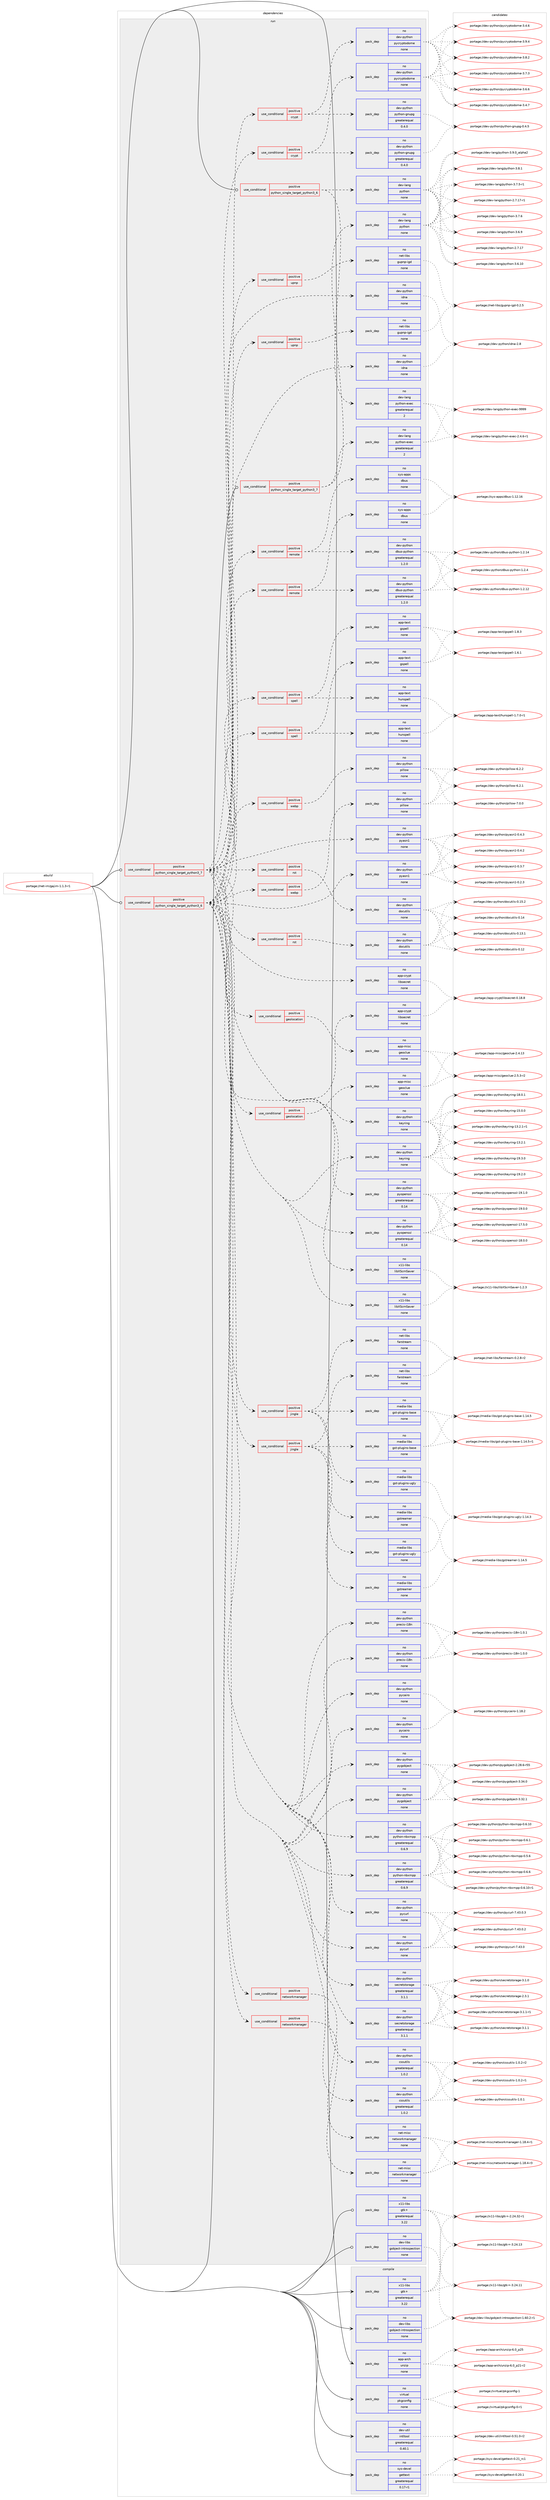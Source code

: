 digraph prolog {

# *************
# Graph options
# *************

newrank=true;
concentrate=true;
compound=true;
graph [rankdir=LR,fontname=Helvetica,fontsize=10,ranksep=1.5];#, ranksep=2.5, nodesep=0.2];
edge  [arrowhead=vee];
node  [fontname=Helvetica,fontsize=10];

# **********
# The ebuild
# **********

subgraph cluster_leftcol {
color=gray;
rank=same;
label=<<i>ebuild</i>>;
id [label="portage://net-im/gajim-1.1.3-r1", color=red, width=4, href="../net-im/gajim-1.1.3-r1.svg"];
}

# ****************
# The dependencies
# ****************

subgraph cluster_midcol {
color=gray;
label=<<i>dependencies</i>>;
subgraph cluster_compile {
fillcolor="#eeeeee";
style=filled;
label=<<i>compile</i>>;
subgraph pack113039 {
dependency147549 [label=<<TABLE BORDER="0" CELLBORDER="1" CELLSPACING="0" CELLPADDING="4" WIDTH="220"><TR><TD ROWSPAN="6" CELLPADDING="30">pack_dep</TD></TR><TR><TD WIDTH="110">no</TD></TR><TR><TD>app-arch</TD></TR><TR><TD>unzip</TD></TR><TR><TD>none</TD></TR><TR><TD></TD></TR></TABLE>>, shape=none, color=blue];
}
id:e -> dependency147549:w [weight=20,style="solid",arrowhead="vee"];
subgraph pack113040 {
dependency147550 [label=<<TABLE BORDER="0" CELLBORDER="1" CELLSPACING="0" CELLPADDING="4" WIDTH="220"><TR><TD ROWSPAN="6" CELLPADDING="30">pack_dep</TD></TR><TR><TD WIDTH="110">no</TD></TR><TR><TD>dev-libs</TD></TR><TR><TD>gobject-introspection</TD></TR><TR><TD>none</TD></TR><TR><TD></TD></TR></TABLE>>, shape=none, color=blue];
}
id:e -> dependency147550:w [weight=20,style="solid",arrowhead="vee"];
subgraph pack113041 {
dependency147551 [label=<<TABLE BORDER="0" CELLBORDER="1" CELLSPACING="0" CELLPADDING="4" WIDTH="220"><TR><TD ROWSPAN="6" CELLPADDING="30">pack_dep</TD></TR><TR><TD WIDTH="110">no</TD></TR><TR><TD>dev-util</TD></TR><TR><TD>intltool</TD></TR><TR><TD>greaterequal</TD></TR><TR><TD>0.40.1</TD></TR></TABLE>>, shape=none, color=blue];
}
id:e -> dependency147551:w [weight=20,style="solid",arrowhead="vee"];
subgraph pack113042 {
dependency147552 [label=<<TABLE BORDER="0" CELLBORDER="1" CELLSPACING="0" CELLPADDING="4" WIDTH="220"><TR><TD ROWSPAN="6" CELLPADDING="30">pack_dep</TD></TR><TR><TD WIDTH="110">no</TD></TR><TR><TD>sys-devel</TD></TR><TR><TD>gettext</TD></TR><TR><TD>greaterequal</TD></TR><TR><TD>0.17-r1</TD></TR></TABLE>>, shape=none, color=blue];
}
id:e -> dependency147552:w [weight=20,style="solid",arrowhead="vee"];
subgraph pack113043 {
dependency147553 [label=<<TABLE BORDER="0" CELLBORDER="1" CELLSPACING="0" CELLPADDING="4" WIDTH="220"><TR><TD ROWSPAN="6" CELLPADDING="30">pack_dep</TD></TR><TR><TD WIDTH="110">no</TD></TR><TR><TD>virtual</TD></TR><TR><TD>pkgconfig</TD></TR><TR><TD>none</TD></TR><TR><TD></TD></TR></TABLE>>, shape=none, color=blue];
}
id:e -> dependency147553:w [weight=20,style="solid",arrowhead="vee"];
subgraph pack113044 {
dependency147554 [label=<<TABLE BORDER="0" CELLBORDER="1" CELLSPACING="0" CELLPADDING="4" WIDTH="220"><TR><TD ROWSPAN="6" CELLPADDING="30">pack_dep</TD></TR><TR><TD WIDTH="110">no</TD></TR><TR><TD>x11-libs</TD></TR><TR><TD>gtk+</TD></TR><TR><TD>greaterequal</TD></TR><TR><TD>3.22</TD></TR></TABLE>>, shape=none, color=blue];
}
id:e -> dependency147554:w [weight=20,style="solid",arrowhead="vee"];
}
subgraph cluster_compileandrun {
fillcolor="#eeeeee";
style=filled;
label=<<i>compile and run</i>>;
}
subgraph cluster_run {
fillcolor="#eeeeee";
style=filled;
label=<<i>run</i>>;
subgraph cond32099 {
dependency147555 [label=<<TABLE BORDER="0" CELLBORDER="1" CELLSPACING="0" CELLPADDING="4"><TR><TD ROWSPAN="3" CELLPADDING="10">use_conditional</TD></TR><TR><TD>positive</TD></TR><TR><TD>python_single_target_python3_6</TD></TR></TABLE>>, shape=none, color=red];
subgraph pack113045 {
dependency147556 [label=<<TABLE BORDER="0" CELLBORDER="1" CELLSPACING="0" CELLPADDING="4" WIDTH="220"><TR><TD ROWSPAN="6" CELLPADDING="30">pack_dep</TD></TR><TR><TD WIDTH="110">no</TD></TR><TR><TD>dev-lang</TD></TR><TR><TD>python</TD></TR><TR><TD>none</TD></TR><TR><TD></TD></TR></TABLE>>, shape=none, color=blue];
}
dependency147555:e -> dependency147556:w [weight=20,style="dashed",arrowhead="vee"];
subgraph pack113046 {
dependency147557 [label=<<TABLE BORDER="0" CELLBORDER="1" CELLSPACING="0" CELLPADDING="4" WIDTH="220"><TR><TD ROWSPAN="6" CELLPADDING="30">pack_dep</TD></TR><TR><TD WIDTH="110">no</TD></TR><TR><TD>dev-lang</TD></TR><TR><TD>python-exec</TD></TR><TR><TD>greaterequal</TD></TR><TR><TD>2</TD></TR></TABLE>>, shape=none, color=blue];
}
dependency147555:e -> dependency147557:w [weight=20,style="dashed",arrowhead="vee"];
}
id:e -> dependency147555:w [weight=20,style="solid",arrowhead="odot"];
subgraph cond32100 {
dependency147558 [label=<<TABLE BORDER="0" CELLBORDER="1" CELLSPACING="0" CELLPADDING="4"><TR><TD ROWSPAN="3" CELLPADDING="10">use_conditional</TD></TR><TR><TD>positive</TD></TR><TR><TD>python_single_target_python3_6</TD></TR></TABLE>>, shape=none, color=red];
subgraph pack113047 {
dependency147559 [label=<<TABLE BORDER="0" CELLBORDER="1" CELLSPACING="0" CELLPADDING="4" WIDTH="220"><TR><TD ROWSPAN="6" CELLPADDING="30">pack_dep</TD></TR><TR><TD WIDTH="110">no</TD></TR><TR><TD>dev-python</TD></TR><TR><TD>idna</TD></TR><TR><TD>none</TD></TR><TR><TD></TD></TR></TABLE>>, shape=none, color=blue];
}
dependency147558:e -> dependency147559:w [weight=20,style="dashed",arrowhead="vee"];
subgraph pack113048 {
dependency147560 [label=<<TABLE BORDER="0" CELLBORDER="1" CELLSPACING="0" CELLPADDING="4" WIDTH="220"><TR><TD ROWSPAN="6" CELLPADDING="30">pack_dep</TD></TR><TR><TD WIDTH="110">no</TD></TR><TR><TD>dev-python</TD></TR><TR><TD>precis-i18n</TD></TR><TR><TD>none</TD></TR><TR><TD></TD></TR></TABLE>>, shape=none, color=blue];
}
dependency147558:e -> dependency147560:w [weight=20,style="dashed",arrowhead="vee"];
subgraph pack113049 {
dependency147561 [label=<<TABLE BORDER="0" CELLBORDER="1" CELLSPACING="0" CELLPADDING="4" WIDTH="220"><TR><TD ROWSPAN="6" CELLPADDING="30">pack_dep</TD></TR><TR><TD WIDTH="110">no</TD></TR><TR><TD>dev-python</TD></TR><TR><TD>pyasn1</TD></TR><TR><TD>none</TD></TR><TR><TD></TD></TR></TABLE>>, shape=none, color=blue];
}
dependency147558:e -> dependency147561:w [weight=20,style="dashed",arrowhead="vee"];
subgraph pack113050 {
dependency147562 [label=<<TABLE BORDER="0" CELLBORDER="1" CELLSPACING="0" CELLPADDING="4" WIDTH="220"><TR><TD ROWSPAN="6" CELLPADDING="30">pack_dep</TD></TR><TR><TD WIDTH="110">no</TD></TR><TR><TD>dev-python</TD></TR><TR><TD>pycairo</TD></TR><TR><TD>none</TD></TR><TR><TD></TD></TR></TABLE>>, shape=none, color=blue];
}
dependency147558:e -> dependency147562:w [weight=20,style="dashed",arrowhead="vee"];
subgraph pack113051 {
dependency147563 [label=<<TABLE BORDER="0" CELLBORDER="1" CELLSPACING="0" CELLPADDING="4" WIDTH="220"><TR><TD ROWSPAN="6" CELLPADDING="30">pack_dep</TD></TR><TR><TD WIDTH="110">no</TD></TR><TR><TD>dev-python</TD></TR><TR><TD>pycurl</TD></TR><TR><TD>none</TD></TR><TR><TD></TD></TR></TABLE>>, shape=none, color=blue];
}
dependency147558:e -> dependency147563:w [weight=20,style="dashed",arrowhead="vee"];
subgraph pack113052 {
dependency147564 [label=<<TABLE BORDER="0" CELLBORDER="1" CELLSPACING="0" CELLPADDING="4" WIDTH="220"><TR><TD ROWSPAN="6" CELLPADDING="30">pack_dep</TD></TR><TR><TD WIDTH="110">no</TD></TR><TR><TD>dev-python</TD></TR><TR><TD>pygobject</TD></TR><TR><TD>none</TD></TR><TR><TD></TD></TR></TABLE>>, shape=none, color=blue];
}
dependency147558:e -> dependency147564:w [weight=20,style="dashed",arrowhead="vee"];
subgraph pack113053 {
dependency147565 [label=<<TABLE BORDER="0" CELLBORDER="1" CELLSPACING="0" CELLPADDING="4" WIDTH="220"><TR><TD ROWSPAN="6" CELLPADDING="30">pack_dep</TD></TR><TR><TD WIDTH="110">no</TD></TR><TR><TD>dev-python</TD></TR><TR><TD>pyopenssl</TD></TR><TR><TD>greaterequal</TD></TR><TR><TD>0.14</TD></TR></TABLE>>, shape=none, color=blue];
}
dependency147558:e -> dependency147565:w [weight=20,style="dashed",arrowhead="vee"];
subgraph pack113054 {
dependency147566 [label=<<TABLE BORDER="0" CELLBORDER="1" CELLSPACING="0" CELLPADDING="4" WIDTH="220"><TR><TD ROWSPAN="6" CELLPADDING="30">pack_dep</TD></TR><TR><TD WIDTH="110">no</TD></TR><TR><TD>dev-python</TD></TR><TR><TD>python-nbxmpp</TD></TR><TR><TD>greaterequal</TD></TR><TR><TD>0.6.9</TD></TR></TABLE>>, shape=none, color=blue];
}
dependency147558:e -> dependency147566:w [weight=20,style="dashed",arrowhead="vee"];
subgraph pack113055 {
dependency147567 [label=<<TABLE BORDER="0" CELLBORDER="1" CELLSPACING="0" CELLPADDING="4" WIDTH="220"><TR><TD ROWSPAN="6" CELLPADDING="30">pack_dep</TD></TR><TR><TD WIDTH="110">no</TD></TR><TR><TD>x11-libs</TD></TR><TR><TD>libXScrnSaver</TD></TR><TR><TD>none</TD></TR><TR><TD></TD></TR></TABLE>>, shape=none, color=blue];
}
dependency147558:e -> dependency147567:w [weight=20,style="dashed",arrowhead="vee"];
subgraph pack113056 {
dependency147568 [label=<<TABLE BORDER="0" CELLBORDER="1" CELLSPACING="0" CELLPADDING="4" WIDTH="220"><TR><TD ROWSPAN="6" CELLPADDING="30">pack_dep</TD></TR><TR><TD WIDTH="110">no</TD></TR><TR><TD>app-crypt</TD></TR><TR><TD>libsecret</TD></TR><TR><TD>none</TD></TR><TR><TD></TD></TR></TABLE>>, shape=none, color=blue];
}
dependency147558:e -> dependency147568:w [weight=20,style="dashed",arrowhead="vee"];
subgraph pack113057 {
dependency147569 [label=<<TABLE BORDER="0" CELLBORDER="1" CELLSPACING="0" CELLPADDING="4" WIDTH="220"><TR><TD ROWSPAN="6" CELLPADDING="30">pack_dep</TD></TR><TR><TD WIDTH="110">no</TD></TR><TR><TD>dev-python</TD></TR><TR><TD>keyring</TD></TR><TR><TD>none</TD></TR><TR><TD></TD></TR></TABLE>>, shape=none, color=blue];
}
dependency147558:e -> dependency147569:w [weight=20,style="dashed",arrowhead="vee"];
subgraph pack113058 {
dependency147570 [label=<<TABLE BORDER="0" CELLBORDER="1" CELLSPACING="0" CELLPADDING="4" WIDTH="220"><TR><TD ROWSPAN="6" CELLPADDING="30">pack_dep</TD></TR><TR><TD WIDTH="110">no</TD></TR><TR><TD>dev-python</TD></TR><TR><TD>secretstorage</TD></TR><TR><TD>greaterequal</TD></TR><TR><TD>3.1.1</TD></TR></TABLE>>, shape=none, color=blue];
}
dependency147558:e -> dependency147570:w [weight=20,style="dashed",arrowhead="vee"];
subgraph pack113059 {
dependency147571 [label=<<TABLE BORDER="0" CELLBORDER="1" CELLSPACING="0" CELLPADDING="4" WIDTH="220"><TR><TD ROWSPAN="6" CELLPADDING="30">pack_dep</TD></TR><TR><TD WIDTH="110">no</TD></TR><TR><TD>dev-python</TD></TR><TR><TD>cssutils</TD></TR><TR><TD>greaterequal</TD></TR><TR><TD>1.0.2</TD></TR></TABLE>>, shape=none, color=blue];
}
dependency147558:e -> dependency147571:w [weight=20,style="dashed",arrowhead="vee"];
subgraph cond32101 {
dependency147572 [label=<<TABLE BORDER="0" CELLBORDER="1" CELLSPACING="0" CELLPADDING="4"><TR><TD ROWSPAN="3" CELLPADDING="10">use_conditional</TD></TR><TR><TD>positive</TD></TR><TR><TD>crypt</TD></TR></TABLE>>, shape=none, color=red];
subgraph pack113060 {
dependency147573 [label=<<TABLE BORDER="0" CELLBORDER="1" CELLSPACING="0" CELLPADDING="4" WIDTH="220"><TR><TD ROWSPAN="6" CELLPADDING="30">pack_dep</TD></TR><TR><TD WIDTH="110">no</TD></TR><TR><TD>dev-python</TD></TR><TR><TD>pycryptodome</TD></TR><TR><TD>none</TD></TR><TR><TD></TD></TR></TABLE>>, shape=none, color=blue];
}
dependency147572:e -> dependency147573:w [weight=20,style="dashed",arrowhead="vee"];
subgraph pack113061 {
dependency147574 [label=<<TABLE BORDER="0" CELLBORDER="1" CELLSPACING="0" CELLPADDING="4" WIDTH="220"><TR><TD ROWSPAN="6" CELLPADDING="30">pack_dep</TD></TR><TR><TD WIDTH="110">no</TD></TR><TR><TD>dev-python</TD></TR><TR><TD>python-gnupg</TD></TR><TR><TD>greaterequal</TD></TR><TR><TD>0.4.0</TD></TR></TABLE>>, shape=none, color=blue];
}
dependency147572:e -> dependency147574:w [weight=20,style="dashed",arrowhead="vee"];
}
dependency147558:e -> dependency147572:w [weight=20,style="dashed",arrowhead="vee"];
subgraph cond32102 {
dependency147575 [label=<<TABLE BORDER="0" CELLBORDER="1" CELLSPACING="0" CELLPADDING="4"><TR><TD ROWSPAN="3" CELLPADDING="10">use_conditional</TD></TR><TR><TD>positive</TD></TR><TR><TD>geolocation</TD></TR></TABLE>>, shape=none, color=red];
subgraph pack113062 {
dependency147576 [label=<<TABLE BORDER="0" CELLBORDER="1" CELLSPACING="0" CELLPADDING="4" WIDTH="220"><TR><TD ROWSPAN="6" CELLPADDING="30">pack_dep</TD></TR><TR><TD WIDTH="110">no</TD></TR><TR><TD>app-misc</TD></TR><TR><TD>geoclue</TD></TR><TR><TD>none</TD></TR><TR><TD></TD></TR></TABLE>>, shape=none, color=blue];
}
dependency147575:e -> dependency147576:w [weight=20,style="dashed",arrowhead="vee"];
}
dependency147558:e -> dependency147575:w [weight=20,style="dashed",arrowhead="vee"];
subgraph cond32103 {
dependency147577 [label=<<TABLE BORDER="0" CELLBORDER="1" CELLSPACING="0" CELLPADDING="4"><TR><TD ROWSPAN="3" CELLPADDING="10">use_conditional</TD></TR><TR><TD>positive</TD></TR><TR><TD>jingle</TD></TR></TABLE>>, shape=none, color=red];
subgraph pack113063 {
dependency147578 [label=<<TABLE BORDER="0" CELLBORDER="1" CELLSPACING="0" CELLPADDING="4" WIDTH="220"><TR><TD ROWSPAN="6" CELLPADDING="30">pack_dep</TD></TR><TR><TD WIDTH="110">no</TD></TR><TR><TD>net-libs</TD></TR><TR><TD>farstream</TD></TR><TR><TD>none</TD></TR><TR><TD></TD></TR></TABLE>>, shape=none, color=blue];
}
dependency147577:e -> dependency147578:w [weight=20,style="dashed",arrowhead="vee"];
subgraph pack113064 {
dependency147579 [label=<<TABLE BORDER="0" CELLBORDER="1" CELLSPACING="0" CELLPADDING="4" WIDTH="220"><TR><TD ROWSPAN="6" CELLPADDING="30">pack_dep</TD></TR><TR><TD WIDTH="110">no</TD></TR><TR><TD>media-libs</TD></TR><TR><TD>gstreamer</TD></TR><TR><TD>none</TD></TR><TR><TD></TD></TR></TABLE>>, shape=none, color=blue];
}
dependency147577:e -> dependency147579:w [weight=20,style="dashed",arrowhead="vee"];
subgraph pack113065 {
dependency147580 [label=<<TABLE BORDER="0" CELLBORDER="1" CELLSPACING="0" CELLPADDING="4" WIDTH="220"><TR><TD ROWSPAN="6" CELLPADDING="30">pack_dep</TD></TR><TR><TD WIDTH="110">no</TD></TR><TR><TD>media-libs</TD></TR><TR><TD>gst-plugins-base</TD></TR><TR><TD>none</TD></TR><TR><TD></TD></TR></TABLE>>, shape=none, color=blue];
}
dependency147577:e -> dependency147580:w [weight=20,style="dashed",arrowhead="vee"];
subgraph pack113066 {
dependency147581 [label=<<TABLE BORDER="0" CELLBORDER="1" CELLSPACING="0" CELLPADDING="4" WIDTH="220"><TR><TD ROWSPAN="6" CELLPADDING="30">pack_dep</TD></TR><TR><TD WIDTH="110">no</TD></TR><TR><TD>media-libs</TD></TR><TR><TD>gst-plugins-ugly</TD></TR><TR><TD>none</TD></TR><TR><TD></TD></TR></TABLE>>, shape=none, color=blue];
}
dependency147577:e -> dependency147581:w [weight=20,style="dashed",arrowhead="vee"];
}
dependency147558:e -> dependency147577:w [weight=20,style="dashed",arrowhead="vee"];
subgraph cond32104 {
dependency147582 [label=<<TABLE BORDER="0" CELLBORDER="1" CELLSPACING="0" CELLPADDING="4"><TR><TD ROWSPAN="3" CELLPADDING="10">use_conditional</TD></TR><TR><TD>positive</TD></TR><TR><TD>networkmanager</TD></TR></TABLE>>, shape=none, color=red];
subgraph pack113067 {
dependency147583 [label=<<TABLE BORDER="0" CELLBORDER="1" CELLSPACING="0" CELLPADDING="4" WIDTH="220"><TR><TD ROWSPAN="6" CELLPADDING="30">pack_dep</TD></TR><TR><TD WIDTH="110">no</TD></TR><TR><TD>net-misc</TD></TR><TR><TD>networkmanager</TD></TR><TR><TD>none</TD></TR><TR><TD></TD></TR></TABLE>>, shape=none, color=blue];
}
dependency147582:e -> dependency147583:w [weight=20,style="dashed",arrowhead="vee"];
}
dependency147558:e -> dependency147582:w [weight=20,style="dashed",arrowhead="vee"];
subgraph cond32105 {
dependency147584 [label=<<TABLE BORDER="0" CELLBORDER="1" CELLSPACING="0" CELLPADDING="4"><TR><TD ROWSPAN="3" CELLPADDING="10">use_conditional</TD></TR><TR><TD>positive</TD></TR><TR><TD>remote</TD></TR></TABLE>>, shape=none, color=red];
subgraph pack113068 {
dependency147585 [label=<<TABLE BORDER="0" CELLBORDER="1" CELLSPACING="0" CELLPADDING="4" WIDTH="220"><TR><TD ROWSPAN="6" CELLPADDING="30">pack_dep</TD></TR><TR><TD WIDTH="110">no</TD></TR><TR><TD>dev-python</TD></TR><TR><TD>dbus-python</TD></TR><TR><TD>greaterequal</TD></TR><TR><TD>1.2.0</TD></TR></TABLE>>, shape=none, color=blue];
}
dependency147584:e -> dependency147585:w [weight=20,style="dashed",arrowhead="vee"];
subgraph pack113069 {
dependency147586 [label=<<TABLE BORDER="0" CELLBORDER="1" CELLSPACING="0" CELLPADDING="4" WIDTH="220"><TR><TD ROWSPAN="6" CELLPADDING="30">pack_dep</TD></TR><TR><TD WIDTH="110">no</TD></TR><TR><TD>sys-apps</TD></TR><TR><TD>dbus</TD></TR><TR><TD>none</TD></TR><TR><TD></TD></TR></TABLE>>, shape=none, color=blue];
}
dependency147584:e -> dependency147586:w [weight=20,style="dashed",arrowhead="vee"];
}
dependency147558:e -> dependency147584:w [weight=20,style="dashed",arrowhead="vee"];
subgraph cond32106 {
dependency147587 [label=<<TABLE BORDER="0" CELLBORDER="1" CELLSPACING="0" CELLPADDING="4"><TR><TD ROWSPAN="3" CELLPADDING="10">use_conditional</TD></TR><TR><TD>positive</TD></TR><TR><TD>rst</TD></TR></TABLE>>, shape=none, color=red];
subgraph pack113070 {
dependency147588 [label=<<TABLE BORDER="0" CELLBORDER="1" CELLSPACING="0" CELLPADDING="4" WIDTH="220"><TR><TD ROWSPAN="6" CELLPADDING="30">pack_dep</TD></TR><TR><TD WIDTH="110">no</TD></TR><TR><TD>dev-python</TD></TR><TR><TD>docutils</TD></TR><TR><TD>none</TD></TR><TR><TD></TD></TR></TABLE>>, shape=none, color=blue];
}
dependency147587:e -> dependency147588:w [weight=20,style="dashed",arrowhead="vee"];
}
dependency147558:e -> dependency147587:w [weight=20,style="dashed",arrowhead="vee"];
subgraph cond32107 {
dependency147589 [label=<<TABLE BORDER="0" CELLBORDER="1" CELLSPACING="0" CELLPADDING="4"><TR><TD ROWSPAN="3" CELLPADDING="10">use_conditional</TD></TR><TR><TD>positive</TD></TR><TR><TD>spell</TD></TR></TABLE>>, shape=none, color=red];
subgraph pack113071 {
dependency147590 [label=<<TABLE BORDER="0" CELLBORDER="1" CELLSPACING="0" CELLPADDING="4" WIDTH="220"><TR><TD ROWSPAN="6" CELLPADDING="30">pack_dep</TD></TR><TR><TD WIDTH="110">no</TD></TR><TR><TD>app-text</TD></TR><TR><TD>gspell</TD></TR><TR><TD>none</TD></TR><TR><TD></TD></TR></TABLE>>, shape=none, color=blue];
}
dependency147589:e -> dependency147590:w [weight=20,style="dashed",arrowhead="vee"];
subgraph pack113072 {
dependency147591 [label=<<TABLE BORDER="0" CELLBORDER="1" CELLSPACING="0" CELLPADDING="4" WIDTH="220"><TR><TD ROWSPAN="6" CELLPADDING="30">pack_dep</TD></TR><TR><TD WIDTH="110">no</TD></TR><TR><TD>app-text</TD></TR><TR><TD>hunspell</TD></TR><TR><TD>none</TD></TR><TR><TD></TD></TR></TABLE>>, shape=none, color=blue];
}
dependency147589:e -> dependency147591:w [weight=20,style="dashed",arrowhead="vee"];
}
dependency147558:e -> dependency147589:w [weight=20,style="dashed",arrowhead="vee"];
subgraph cond32108 {
dependency147592 [label=<<TABLE BORDER="0" CELLBORDER="1" CELLSPACING="0" CELLPADDING="4"><TR><TD ROWSPAN="3" CELLPADDING="10">use_conditional</TD></TR><TR><TD>positive</TD></TR><TR><TD>upnp</TD></TR></TABLE>>, shape=none, color=red];
subgraph pack113073 {
dependency147593 [label=<<TABLE BORDER="0" CELLBORDER="1" CELLSPACING="0" CELLPADDING="4" WIDTH="220"><TR><TD ROWSPAN="6" CELLPADDING="30">pack_dep</TD></TR><TR><TD WIDTH="110">no</TD></TR><TR><TD>net-libs</TD></TR><TR><TD>gupnp-igd</TD></TR><TR><TD>none</TD></TR><TR><TD></TD></TR></TABLE>>, shape=none, color=blue];
}
dependency147592:e -> dependency147593:w [weight=20,style="dashed",arrowhead="vee"];
}
dependency147558:e -> dependency147592:w [weight=20,style="dashed",arrowhead="vee"];
subgraph cond32109 {
dependency147594 [label=<<TABLE BORDER="0" CELLBORDER="1" CELLSPACING="0" CELLPADDING="4"><TR><TD ROWSPAN="3" CELLPADDING="10">use_conditional</TD></TR><TR><TD>positive</TD></TR><TR><TD>webp</TD></TR></TABLE>>, shape=none, color=red];
subgraph pack113074 {
dependency147595 [label=<<TABLE BORDER="0" CELLBORDER="1" CELLSPACING="0" CELLPADDING="4" WIDTH="220"><TR><TD ROWSPAN="6" CELLPADDING="30">pack_dep</TD></TR><TR><TD WIDTH="110">no</TD></TR><TR><TD>dev-python</TD></TR><TR><TD>pillow</TD></TR><TR><TD>none</TD></TR><TR><TD></TD></TR></TABLE>>, shape=none, color=blue];
}
dependency147594:e -> dependency147595:w [weight=20,style="dashed",arrowhead="vee"];
}
dependency147558:e -> dependency147594:w [weight=20,style="dashed",arrowhead="vee"];
}
id:e -> dependency147558:w [weight=20,style="solid",arrowhead="odot"];
subgraph cond32110 {
dependency147596 [label=<<TABLE BORDER="0" CELLBORDER="1" CELLSPACING="0" CELLPADDING="4"><TR><TD ROWSPAN="3" CELLPADDING="10">use_conditional</TD></TR><TR><TD>positive</TD></TR><TR><TD>python_single_target_python3_7</TD></TR></TABLE>>, shape=none, color=red];
subgraph pack113075 {
dependency147597 [label=<<TABLE BORDER="0" CELLBORDER="1" CELLSPACING="0" CELLPADDING="4" WIDTH="220"><TR><TD ROWSPAN="6" CELLPADDING="30">pack_dep</TD></TR><TR><TD WIDTH="110">no</TD></TR><TR><TD>dev-lang</TD></TR><TR><TD>python</TD></TR><TR><TD>none</TD></TR><TR><TD></TD></TR></TABLE>>, shape=none, color=blue];
}
dependency147596:e -> dependency147597:w [weight=20,style="dashed",arrowhead="vee"];
subgraph pack113076 {
dependency147598 [label=<<TABLE BORDER="0" CELLBORDER="1" CELLSPACING="0" CELLPADDING="4" WIDTH="220"><TR><TD ROWSPAN="6" CELLPADDING="30">pack_dep</TD></TR><TR><TD WIDTH="110">no</TD></TR><TR><TD>dev-lang</TD></TR><TR><TD>python-exec</TD></TR><TR><TD>greaterequal</TD></TR><TR><TD>2</TD></TR></TABLE>>, shape=none, color=blue];
}
dependency147596:e -> dependency147598:w [weight=20,style="dashed",arrowhead="vee"];
}
id:e -> dependency147596:w [weight=20,style="solid",arrowhead="odot"];
subgraph cond32111 {
dependency147599 [label=<<TABLE BORDER="0" CELLBORDER="1" CELLSPACING="0" CELLPADDING="4"><TR><TD ROWSPAN="3" CELLPADDING="10">use_conditional</TD></TR><TR><TD>positive</TD></TR><TR><TD>python_single_target_python3_7</TD></TR></TABLE>>, shape=none, color=red];
subgraph pack113077 {
dependency147600 [label=<<TABLE BORDER="0" CELLBORDER="1" CELLSPACING="0" CELLPADDING="4" WIDTH="220"><TR><TD ROWSPAN="6" CELLPADDING="30">pack_dep</TD></TR><TR><TD WIDTH="110">no</TD></TR><TR><TD>dev-python</TD></TR><TR><TD>idna</TD></TR><TR><TD>none</TD></TR><TR><TD></TD></TR></TABLE>>, shape=none, color=blue];
}
dependency147599:e -> dependency147600:w [weight=20,style="dashed",arrowhead="vee"];
subgraph pack113078 {
dependency147601 [label=<<TABLE BORDER="0" CELLBORDER="1" CELLSPACING="0" CELLPADDING="4" WIDTH="220"><TR><TD ROWSPAN="6" CELLPADDING="30">pack_dep</TD></TR><TR><TD WIDTH="110">no</TD></TR><TR><TD>dev-python</TD></TR><TR><TD>precis-i18n</TD></TR><TR><TD>none</TD></TR><TR><TD></TD></TR></TABLE>>, shape=none, color=blue];
}
dependency147599:e -> dependency147601:w [weight=20,style="dashed",arrowhead="vee"];
subgraph pack113079 {
dependency147602 [label=<<TABLE BORDER="0" CELLBORDER="1" CELLSPACING="0" CELLPADDING="4" WIDTH="220"><TR><TD ROWSPAN="6" CELLPADDING="30">pack_dep</TD></TR><TR><TD WIDTH="110">no</TD></TR><TR><TD>dev-python</TD></TR><TR><TD>pyasn1</TD></TR><TR><TD>none</TD></TR><TR><TD></TD></TR></TABLE>>, shape=none, color=blue];
}
dependency147599:e -> dependency147602:w [weight=20,style="dashed",arrowhead="vee"];
subgraph pack113080 {
dependency147603 [label=<<TABLE BORDER="0" CELLBORDER="1" CELLSPACING="0" CELLPADDING="4" WIDTH="220"><TR><TD ROWSPAN="6" CELLPADDING="30">pack_dep</TD></TR><TR><TD WIDTH="110">no</TD></TR><TR><TD>dev-python</TD></TR><TR><TD>pycairo</TD></TR><TR><TD>none</TD></TR><TR><TD></TD></TR></TABLE>>, shape=none, color=blue];
}
dependency147599:e -> dependency147603:w [weight=20,style="dashed",arrowhead="vee"];
subgraph pack113081 {
dependency147604 [label=<<TABLE BORDER="0" CELLBORDER="1" CELLSPACING="0" CELLPADDING="4" WIDTH="220"><TR><TD ROWSPAN="6" CELLPADDING="30">pack_dep</TD></TR><TR><TD WIDTH="110">no</TD></TR><TR><TD>dev-python</TD></TR><TR><TD>pycurl</TD></TR><TR><TD>none</TD></TR><TR><TD></TD></TR></TABLE>>, shape=none, color=blue];
}
dependency147599:e -> dependency147604:w [weight=20,style="dashed",arrowhead="vee"];
subgraph pack113082 {
dependency147605 [label=<<TABLE BORDER="0" CELLBORDER="1" CELLSPACING="0" CELLPADDING="4" WIDTH="220"><TR><TD ROWSPAN="6" CELLPADDING="30">pack_dep</TD></TR><TR><TD WIDTH="110">no</TD></TR><TR><TD>dev-python</TD></TR><TR><TD>pygobject</TD></TR><TR><TD>none</TD></TR><TR><TD></TD></TR></TABLE>>, shape=none, color=blue];
}
dependency147599:e -> dependency147605:w [weight=20,style="dashed",arrowhead="vee"];
subgraph pack113083 {
dependency147606 [label=<<TABLE BORDER="0" CELLBORDER="1" CELLSPACING="0" CELLPADDING="4" WIDTH="220"><TR><TD ROWSPAN="6" CELLPADDING="30">pack_dep</TD></TR><TR><TD WIDTH="110">no</TD></TR><TR><TD>dev-python</TD></TR><TR><TD>pyopenssl</TD></TR><TR><TD>greaterequal</TD></TR><TR><TD>0.14</TD></TR></TABLE>>, shape=none, color=blue];
}
dependency147599:e -> dependency147606:w [weight=20,style="dashed",arrowhead="vee"];
subgraph pack113084 {
dependency147607 [label=<<TABLE BORDER="0" CELLBORDER="1" CELLSPACING="0" CELLPADDING="4" WIDTH="220"><TR><TD ROWSPAN="6" CELLPADDING="30">pack_dep</TD></TR><TR><TD WIDTH="110">no</TD></TR><TR><TD>dev-python</TD></TR><TR><TD>python-nbxmpp</TD></TR><TR><TD>greaterequal</TD></TR><TR><TD>0.6.9</TD></TR></TABLE>>, shape=none, color=blue];
}
dependency147599:e -> dependency147607:w [weight=20,style="dashed",arrowhead="vee"];
subgraph pack113085 {
dependency147608 [label=<<TABLE BORDER="0" CELLBORDER="1" CELLSPACING="0" CELLPADDING="4" WIDTH="220"><TR><TD ROWSPAN="6" CELLPADDING="30">pack_dep</TD></TR><TR><TD WIDTH="110">no</TD></TR><TR><TD>x11-libs</TD></TR><TR><TD>libXScrnSaver</TD></TR><TR><TD>none</TD></TR><TR><TD></TD></TR></TABLE>>, shape=none, color=blue];
}
dependency147599:e -> dependency147608:w [weight=20,style="dashed",arrowhead="vee"];
subgraph pack113086 {
dependency147609 [label=<<TABLE BORDER="0" CELLBORDER="1" CELLSPACING="0" CELLPADDING="4" WIDTH="220"><TR><TD ROWSPAN="6" CELLPADDING="30">pack_dep</TD></TR><TR><TD WIDTH="110">no</TD></TR><TR><TD>app-crypt</TD></TR><TR><TD>libsecret</TD></TR><TR><TD>none</TD></TR><TR><TD></TD></TR></TABLE>>, shape=none, color=blue];
}
dependency147599:e -> dependency147609:w [weight=20,style="dashed",arrowhead="vee"];
subgraph pack113087 {
dependency147610 [label=<<TABLE BORDER="0" CELLBORDER="1" CELLSPACING="0" CELLPADDING="4" WIDTH="220"><TR><TD ROWSPAN="6" CELLPADDING="30">pack_dep</TD></TR><TR><TD WIDTH="110">no</TD></TR><TR><TD>dev-python</TD></TR><TR><TD>keyring</TD></TR><TR><TD>none</TD></TR><TR><TD></TD></TR></TABLE>>, shape=none, color=blue];
}
dependency147599:e -> dependency147610:w [weight=20,style="dashed",arrowhead="vee"];
subgraph pack113088 {
dependency147611 [label=<<TABLE BORDER="0" CELLBORDER="1" CELLSPACING="0" CELLPADDING="4" WIDTH="220"><TR><TD ROWSPAN="6" CELLPADDING="30">pack_dep</TD></TR><TR><TD WIDTH="110">no</TD></TR><TR><TD>dev-python</TD></TR><TR><TD>secretstorage</TD></TR><TR><TD>greaterequal</TD></TR><TR><TD>3.1.1</TD></TR></TABLE>>, shape=none, color=blue];
}
dependency147599:e -> dependency147611:w [weight=20,style="dashed",arrowhead="vee"];
subgraph pack113089 {
dependency147612 [label=<<TABLE BORDER="0" CELLBORDER="1" CELLSPACING="0" CELLPADDING="4" WIDTH="220"><TR><TD ROWSPAN="6" CELLPADDING="30">pack_dep</TD></TR><TR><TD WIDTH="110">no</TD></TR><TR><TD>dev-python</TD></TR><TR><TD>cssutils</TD></TR><TR><TD>greaterequal</TD></TR><TR><TD>1.0.2</TD></TR></TABLE>>, shape=none, color=blue];
}
dependency147599:e -> dependency147612:w [weight=20,style="dashed",arrowhead="vee"];
subgraph cond32112 {
dependency147613 [label=<<TABLE BORDER="0" CELLBORDER="1" CELLSPACING="0" CELLPADDING="4"><TR><TD ROWSPAN="3" CELLPADDING="10">use_conditional</TD></TR><TR><TD>positive</TD></TR><TR><TD>crypt</TD></TR></TABLE>>, shape=none, color=red];
subgraph pack113090 {
dependency147614 [label=<<TABLE BORDER="0" CELLBORDER="1" CELLSPACING="0" CELLPADDING="4" WIDTH="220"><TR><TD ROWSPAN="6" CELLPADDING="30">pack_dep</TD></TR><TR><TD WIDTH="110">no</TD></TR><TR><TD>dev-python</TD></TR><TR><TD>pycryptodome</TD></TR><TR><TD>none</TD></TR><TR><TD></TD></TR></TABLE>>, shape=none, color=blue];
}
dependency147613:e -> dependency147614:w [weight=20,style="dashed",arrowhead="vee"];
subgraph pack113091 {
dependency147615 [label=<<TABLE BORDER="0" CELLBORDER="1" CELLSPACING="0" CELLPADDING="4" WIDTH="220"><TR><TD ROWSPAN="6" CELLPADDING="30">pack_dep</TD></TR><TR><TD WIDTH="110">no</TD></TR><TR><TD>dev-python</TD></TR><TR><TD>python-gnupg</TD></TR><TR><TD>greaterequal</TD></TR><TR><TD>0.4.0</TD></TR></TABLE>>, shape=none, color=blue];
}
dependency147613:e -> dependency147615:w [weight=20,style="dashed",arrowhead="vee"];
}
dependency147599:e -> dependency147613:w [weight=20,style="dashed",arrowhead="vee"];
subgraph cond32113 {
dependency147616 [label=<<TABLE BORDER="0" CELLBORDER="1" CELLSPACING="0" CELLPADDING="4"><TR><TD ROWSPAN="3" CELLPADDING="10">use_conditional</TD></TR><TR><TD>positive</TD></TR><TR><TD>geolocation</TD></TR></TABLE>>, shape=none, color=red];
subgraph pack113092 {
dependency147617 [label=<<TABLE BORDER="0" CELLBORDER="1" CELLSPACING="0" CELLPADDING="4" WIDTH="220"><TR><TD ROWSPAN="6" CELLPADDING="30">pack_dep</TD></TR><TR><TD WIDTH="110">no</TD></TR><TR><TD>app-misc</TD></TR><TR><TD>geoclue</TD></TR><TR><TD>none</TD></TR><TR><TD></TD></TR></TABLE>>, shape=none, color=blue];
}
dependency147616:e -> dependency147617:w [weight=20,style="dashed",arrowhead="vee"];
}
dependency147599:e -> dependency147616:w [weight=20,style="dashed",arrowhead="vee"];
subgraph cond32114 {
dependency147618 [label=<<TABLE BORDER="0" CELLBORDER="1" CELLSPACING="0" CELLPADDING="4"><TR><TD ROWSPAN="3" CELLPADDING="10">use_conditional</TD></TR><TR><TD>positive</TD></TR><TR><TD>jingle</TD></TR></TABLE>>, shape=none, color=red];
subgraph pack113093 {
dependency147619 [label=<<TABLE BORDER="0" CELLBORDER="1" CELLSPACING="0" CELLPADDING="4" WIDTH="220"><TR><TD ROWSPAN="6" CELLPADDING="30">pack_dep</TD></TR><TR><TD WIDTH="110">no</TD></TR><TR><TD>net-libs</TD></TR><TR><TD>farstream</TD></TR><TR><TD>none</TD></TR><TR><TD></TD></TR></TABLE>>, shape=none, color=blue];
}
dependency147618:e -> dependency147619:w [weight=20,style="dashed",arrowhead="vee"];
subgraph pack113094 {
dependency147620 [label=<<TABLE BORDER="0" CELLBORDER="1" CELLSPACING="0" CELLPADDING="4" WIDTH="220"><TR><TD ROWSPAN="6" CELLPADDING="30">pack_dep</TD></TR><TR><TD WIDTH="110">no</TD></TR><TR><TD>media-libs</TD></TR><TR><TD>gstreamer</TD></TR><TR><TD>none</TD></TR><TR><TD></TD></TR></TABLE>>, shape=none, color=blue];
}
dependency147618:e -> dependency147620:w [weight=20,style="dashed",arrowhead="vee"];
subgraph pack113095 {
dependency147621 [label=<<TABLE BORDER="0" CELLBORDER="1" CELLSPACING="0" CELLPADDING="4" WIDTH="220"><TR><TD ROWSPAN="6" CELLPADDING="30">pack_dep</TD></TR><TR><TD WIDTH="110">no</TD></TR><TR><TD>media-libs</TD></TR><TR><TD>gst-plugins-base</TD></TR><TR><TD>none</TD></TR><TR><TD></TD></TR></TABLE>>, shape=none, color=blue];
}
dependency147618:e -> dependency147621:w [weight=20,style="dashed",arrowhead="vee"];
subgraph pack113096 {
dependency147622 [label=<<TABLE BORDER="0" CELLBORDER="1" CELLSPACING="0" CELLPADDING="4" WIDTH="220"><TR><TD ROWSPAN="6" CELLPADDING="30">pack_dep</TD></TR><TR><TD WIDTH="110">no</TD></TR><TR><TD>media-libs</TD></TR><TR><TD>gst-plugins-ugly</TD></TR><TR><TD>none</TD></TR><TR><TD></TD></TR></TABLE>>, shape=none, color=blue];
}
dependency147618:e -> dependency147622:w [weight=20,style="dashed",arrowhead="vee"];
}
dependency147599:e -> dependency147618:w [weight=20,style="dashed",arrowhead="vee"];
subgraph cond32115 {
dependency147623 [label=<<TABLE BORDER="0" CELLBORDER="1" CELLSPACING="0" CELLPADDING="4"><TR><TD ROWSPAN="3" CELLPADDING="10">use_conditional</TD></TR><TR><TD>positive</TD></TR><TR><TD>networkmanager</TD></TR></TABLE>>, shape=none, color=red];
subgraph pack113097 {
dependency147624 [label=<<TABLE BORDER="0" CELLBORDER="1" CELLSPACING="0" CELLPADDING="4" WIDTH="220"><TR><TD ROWSPAN="6" CELLPADDING="30">pack_dep</TD></TR><TR><TD WIDTH="110">no</TD></TR><TR><TD>net-misc</TD></TR><TR><TD>networkmanager</TD></TR><TR><TD>none</TD></TR><TR><TD></TD></TR></TABLE>>, shape=none, color=blue];
}
dependency147623:e -> dependency147624:w [weight=20,style="dashed",arrowhead="vee"];
}
dependency147599:e -> dependency147623:w [weight=20,style="dashed",arrowhead="vee"];
subgraph cond32116 {
dependency147625 [label=<<TABLE BORDER="0" CELLBORDER="1" CELLSPACING="0" CELLPADDING="4"><TR><TD ROWSPAN="3" CELLPADDING="10">use_conditional</TD></TR><TR><TD>positive</TD></TR><TR><TD>remote</TD></TR></TABLE>>, shape=none, color=red];
subgraph pack113098 {
dependency147626 [label=<<TABLE BORDER="0" CELLBORDER="1" CELLSPACING="0" CELLPADDING="4" WIDTH="220"><TR><TD ROWSPAN="6" CELLPADDING="30">pack_dep</TD></TR><TR><TD WIDTH="110">no</TD></TR><TR><TD>dev-python</TD></TR><TR><TD>dbus-python</TD></TR><TR><TD>greaterequal</TD></TR><TR><TD>1.2.0</TD></TR></TABLE>>, shape=none, color=blue];
}
dependency147625:e -> dependency147626:w [weight=20,style="dashed",arrowhead="vee"];
subgraph pack113099 {
dependency147627 [label=<<TABLE BORDER="0" CELLBORDER="1" CELLSPACING="0" CELLPADDING="4" WIDTH="220"><TR><TD ROWSPAN="6" CELLPADDING="30">pack_dep</TD></TR><TR><TD WIDTH="110">no</TD></TR><TR><TD>sys-apps</TD></TR><TR><TD>dbus</TD></TR><TR><TD>none</TD></TR><TR><TD></TD></TR></TABLE>>, shape=none, color=blue];
}
dependency147625:e -> dependency147627:w [weight=20,style="dashed",arrowhead="vee"];
}
dependency147599:e -> dependency147625:w [weight=20,style="dashed",arrowhead="vee"];
subgraph cond32117 {
dependency147628 [label=<<TABLE BORDER="0" CELLBORDER="1" CELLSPACING="0" CELLPADDING="4"><TR><TD ROWSPAN="3" CELLPADDING="10">use_conditional</TD></TR><TR><TD>positive</TD></TR><TR><TD>rst</TD></TR></TABLE>>, shape=none, color=red];
subgraph pack113100 {
dependency147629 [label=<<TABLE BORDER="0" CELLBORDER="1" CELLSPACING="0" CELLPADDING="4" WIDTH="220"><TR><TD ROWSPAN="6" CELLPADDING="30">pack_dep</TD></TR><TR><TD WIDTH="110">no</TD></TR><TR><TD>dev-python</TD></TR><TR><TD>docutils</TD></TR><TR><TD>none</TD></TR><TR><TD></TD></TR></TABLE>>, shape=none, color=blue];
}
dependency147628:e -> dependency147629:w [weight=20,style="dashed",arrowhead="vee"];
}
dependency147599:e -> dependency147628:w [weight=20,style="dashed",arrowhead="vee"];
subgraph cond32118 {
dependency147630 [label=<<TABLE BORDER="0" CELLBORDER="1" CELLSPACING="0" CELLPADDING="4"><TR><TD ROWSPAN="3" CELLPADDING="10">use_conditional</TD></TR><TR><TD>positive</TD></TR><TR><TD>spell</TD></TR></TABLE>>, shape=none, color=red];
subgraph pack113101 {
dependency147631 [label=<<TABLE BORDER="0" CELLBORDER="1" CELLSPACING="0" CELLPADDING="4" WIDTH="220"><TR><TD ROWSPAN="6" CELLPADDING="30">pack_dep</TD></TR><TR><TD WIDTH="110">no</TD></TR><TR><TD>app-text</TD></TR><TR><TD>gspell</TD></TR><TR><TD>none</TD></TR><TR><TD></TD></TR></TABLE>>, shape=none, color=blue];
}
dependency147630:e -> dependency147631:w [weight=20,style="dashed",arrowhead="vee"];
subgraph pack113102 {
dependency147632 [label=<<TABLE BORDER="0" CELLBORDER="1" CELLSPACING="0" CELLPADDING="4" WIDTH="220"><TR><TD ROWSPAN="6" CELLPADDING="30">pack_dep</TD></TR><TR><TD WIDTH="110">no</TD></TR><TR><TD>app-text</TD></TR><TR><TD>hunspell</TD></TR><TR><TD>none</TD></TR><TR><TD></TD></TR></TABLE>>, shape=none, color=blue];
}
dependency147630:e -> dependency147632:w [weight=20,style="dashed",arrowhead="vee"];
}
dependency147599:e -> dependency147630:w [weight=20,style="dashed",arrowhead="vee"];
subgraph cond32119 {
dependency147633 [label=<<TABLE BORDER="0" CELLBORDER="1" CELLSPACING="0" CELLPADDING="4"><TR><TD ROWSPAN="3" CELLPADDING="10">use_conditional</TD></TR><TR><TD>positive</TD></TR><TR><TD>upnp</TD></TR></TABLE>>, shape=none, color=red];
subgraph pack113103 {
dependency147634 [label=<<TABLE BORDER="0" CELLBORDER="1" CELLSPACING="0" CELLPADDING="4" WIDTH="220"><TR><TD ROWSPAN="6" CELLPADDING="30">pack_dep</TD></TR><TR><TD WIDTH="110">no</TD></TR><TR><TD>net-libs</TD></TR><TR><TD>gupnp-igd</TD></TR><TR><TD>none</TD></TR><TR><TD></TD></TR></TABLE>>, shape=none, color=blue];
}
dependency147633:e -> dependency147634:w [weight=20,style="dashed",arrowhead="vee"];
}
dependency147599:e -> dependency147633:w [weight=20,style="dashed",arrowhead="vee"];
subgraph cond32120 {
dependency147635 [label=<<TABLE BORDER="0" CELLBORDER="1" CELLSPACING="0" CELLPADDING="4"><TR><TD ROWSPAN="3" CELLPADDING="10">use_conditional</TD></TR><TR><TD>positive</TD></TR><TR><TD>webp</TD></TR></TABLE>>, shape=none, color=red];
subgraph pack113104 {
dependency147636 [label=<<TABLE BORDER="0" CELLBORDER="1" CELLSPACING="0" CELLPADDING="4" WIDTH="220"><TR><TD ROWSPAN="6" CELLPADDING="30">pack_dep</TD></TR><TR><TD WIDTH="110">no</TD></TR><TR><TD>dev-python</TD></TR><TR><TD>pillow</TD></TR><TR><TD>none</TD></TR><TR><TD></TD></TR></TABLE>>, shape=none, color=blue];
}
dependency147635:e -> dependency147636:w [weight=20,style="dashed",arrowhead="vee"];
}
dependency147599:e -> dependency147635:w [weight=20,style="dashed",arrowhead="vee"];
}
id:e -> dependency147599:w [weight=20,style="solid",arrowhead="odot"];
subgraph pack113105 {
dependency147637 [label=<<TABLE BORDER="0" CELLBORDER="1" CELLSPACING="0" CELLPADDING="4" WIDTH="220"><TR><TD ROWSPAN="6" CELLPADDING="30">pack_dep</TD></TR><TR><TD WIDTH="110">no</TD></TR><TR><TD>dev-libs</TD></TR><TR><TD>gobject-introspection</TD></TR><TR><TD>none</TD></TR><TR><TD></TD></TR></TABLE>>, shape=none, color=blue];
}
id:e -> dependency147637:w [weight=20,style="solid",arrowhead="odot"];
subgraph pack113106 {
dependency147638 [label=<<TABLE BORDER="0" CELLBORDER="1" CELLSPACING="0" CELLPADDING="4" WIDTH="220"><TR><TD ROWSPAN="6" CELLPADDING="30">pack_dep</TD></TR><TR><TD WIDTH="110">no</TD></TR><TR><TD>x11-libs</TD></TR><TR><TD>gtk+</TD></TR><TR><TD>greaterequal</TD></TR><TR><TD>3.22</TD></TR></TABLE>>, shape=none, color=blue];
}
id:e -> dependency147638:w [weight=20,style="solid",arrowhead="odot"];
}
}

# **************
# The candidates
# **************

subgraph cluster_choices {
rank=same;
color=gray;
label=<<i>candidates</i>>;

subgraph choice113039 {
color=black;
nodesep=1;
choice971121124597114991044711711012210511245544648951125053 [label="portage://app-arch/unzip-6.0_p25", color=red, width=4,href="../app-arch/unzip-6.0_p25.svg"];
choice9711211245971149910447117110122105112455446489511250494511450 [label="portage://app-arch/unzip-6.0_p21-r2", color=red, width=4,href="../app-arch/unzip-6.0_p21-r2.svg"];
dependency147549:e -> choice971121124597114991044711711012210511245544648951125053:w [style=dotted,weight="100"];
dependency147549:e -> choice9711211245971149910447117110122105112455446489511250494511450:w [style=dotted,weight="100"];
}
subgraph choice113040 {
color=black;
nodesep=1;
choice10010111845108105981154710311198106101991164510511011611411111511210199116105111110454946544846504511449 [label="portage://dev-libs/gobject-introspection-1.60.2-r1", color=red, width=4,href="../dev-libs/gobject-introspection-1.60.2-r1.svg"];
dependency147550:e -> choice10010111845108105981154710311198106101991164510511011611411111511210199116105111110454946544846504511449:w [style=dotted,weight="100"];
}
subgraph choice113041 {
color=black;
nodesep=1;
choice1001011184511711610510847105110116108116111111108454846534946484511450 [label="portage://dev-util/intltool-0.51.0-r2", color=red, width=4,href="../dev-util/intltool-0.51.0-r2.svg"];
dependency147551:e -> choice1001011184511711610510847105110116108116111111108454846534946484511450:w [style=dotted,weight="100"];
}
subgraph choice113042 {
color=black;
nodesep=1;
choice11512111545100101118101108471031011161161011201164548465049951149949 [label="portage://sys-devel/gettext-0.21_rc1", color=red, width=4,href="../sys-devel/gettext-0.21_rc1.svg"];
choice115121115451001011181011084710310111611610112011645484650484649 [label="portage://sys-devel/gettext-0.20.1", color=red, width=4,href="../sys-devel/gettext-0.20.1.svg"];
dependency147552:e -> choice11512111545100101118101108471031011161161011201164548465049951149949:w [style=dotted,weight="100"];
dependency147552:e -> choice115121115451001011181011084710310111611610112011645484650484649:w [style=dotted,weight="100"];
}
subgraph choice113043 {
color=black;
nodesep=1;
choice1181051141161179710847112107103991111101021051034549 [label="portage://virtual/pkgconfig-1", color=red, width=4,href="../virtual/pkgconfig-1.svg"];
choice11810511411611797108471121071039911111010210510345484511449 [label="portage://virtual/pkgconfig-0-r1", color=red, width=4,href="../virtual/pkgconfig-0-r1.svg"];
dependency147553:e -> choice1181051141161179710847112107103991111101021051034549:w [style=dotted,weight="100"];
dependency147553:e -> choice11810511411611797108471121071039911111010210510345484511449:w [style=dotted,weight="100"];
}
subgraph choice113044 {
color=black;
nodesep=1;
choice1204949451081059811547103116107434551465052464951 [label="portage://x11-libs/gtk+-3.24.13", color=red, width=4,href="../x11-libs/gtk+-3.24.13.svg"];
choice1204949451081059811547103116107434551465052464949 [label="portage://x11-libs/gtk+-3.24.11", color=red, width=4,href="../x11-libs/gtk+-3.24.11.svg"];
choice12049494510810598115471031161074345504650524651504511449 [label="portage://x11-libs/gtk+-2.24.32-r1", color=red, width=4,href="../x11-libs/gtk+-2.24.32-r1.svg"];
dependency147554:e -> choice1204949451081059811547103116107434551465052464951:w [style=dotted,weight="100"];
dependency147554:e -> choice1204949451081059811547103116107434551465052464949:w [style=dotted,weight="100"];
dependency147554:e -> choice12049494510810598115471031161074345504650524651504511449:w [style=dotted,weight="100"];
}
subgraph choice113045 {
color=black;
nodesep=1;
choice10010111845108971101034711212111610411111045514657464895971081121049750 [label="portage://dev-lang/python-3.9.0_alpha2", color=red, width=4,href="../dev-lang/python-3.9.0_alpha2.svg"];
choice100101118451089711010347112121116104111110455146564649 [label="portage://dev-lang/python-3.8.1", color=red, width=4,href="../dev-lang/python-3.8.1.svg"];
choice100101118451089711010347112121116104111110455146554654 [label="portage://dev-lang/python-3.7.6", color=red, width=4,href="../dev-lang/python-3.7.6.svg"];
choice1001011184510897110103471121211161041111104551465546534511449 [label="portage://dev-lang/python-3.7.5-r1", color=red, width=4,href="../dev-lang/python-3.7.5-r1.svg"];
choice100101118451089711010347112121116104111110455146544657 [label="portage://dev-lang/python-3.6.9", color=red, width=4,href="../dev-lang/python-3.6.9.svg"];
choice10010111845108971101034711212111610411111045514654464948 [label="portage://dev-lang/python-3.6.10", color=red, width=4,href="../dev-lang/python-3.6.10.svg"];
choice100101118451089711010347112121116104111110455046554649554511449 [label="portage://dev-lang/python-2.7.17-r1", color=red, width=4,href="../dev-lang/python-2.7.17-r1.svg"];
choice10010111845108971101034711212111610411111045504655464955 [label="portage://dev-lang/python-2.7.17", color=red, width=4,href="../dev-lang/python-2.7.17.svg"];
dependency147556:e -> choice10010111845108971101034711212111610411111045514657464895971081121049750:w [style=dotted,weight="100"];
dependency147556:e -> choice100101118451089711010347112121116104111110455146564649:w [style=dotted,weight="100"];
dependency147556:e -> choice100101118451089711010347112121116104111110455146554654:w [style=dotted,weight="100"];
dependency147556:e -> choice1001011184510897110103471121211161041111104551465546534511449:w [style=dotted,weight="100"];
dependency147556:e -> choice100101118451089711010347112121116104111110455146544657:w [style=dotted,weight="100"];
dependency147556:e -> choice10010111845108971101034711212111610411111045514654464948:w [style=dotted,weight="100"];
dependency147556:e -> choice100101118451089711010347112121116104111110455046554649554511449:w [style=dotted,weight="100"];
dependency147556:e -> choice10010111845108971101034711212111610411111045504655464955:w [style=dotted,weight="100"];
}
subgraph choice113046 {
color=black;
nodesep=1;
choice10010111845108971101034711212111610411111045101120101994557575757 [label="portage://dev-lang/python-exec-9999", color=red, width=4,href="../dev-lang/python-exec-9999.svg"];
choice10010111845108971101034711212111610411111045101120101994550465246544511449 [label="portage://dev-lang/python-exec-2.4.6-r1", color=red, width=4,href="../dev-lang/python-exec-2.4.6-r1.svg"];
dependency147557:e -> choice10010111845108971101034711212111610411111045101120101994557575757:w [style=dotted,weight="100"];
dependency147557:e -> choice10010111845108971101034711212111610411111045101120101994550465246544511449:w [style=dotted,weight="100"];
}
subgraph choice113047 {
color=black;
nodesep=1;
choice10010111845112121116104111110471051001109745504656 [label="portage://dev-python/idna-2.8", color=red, width=4,href="../dev-python/idna-2.8.svg"];
dependency147559:e -> choice10010111845112121116104111110471051001109745504656:w [style=dotted,weight="100"];
}
subgraph choice113048 {
color=black;
nodesep=1;
choice100101118451121211161041111104711211410199105115451054956110454946484649 [label="portage://dev-python/precis-i18n-1.0.1", color=red, width=4,href="../dev-python/precis-i18n-1.0.1.svg"];
choice100101118451121211161041111104711211410199105115451054956110454946484648 [label="portage://dev-python/precis-i18n-1.0.0", color=red, width=4,href="../dev-python/precis-i18n-1.0.0.svg"];
dependency147560:e -> choice100101118451121211161041111104711211410199105115451054956110454946484649:w [style=dotted,weight="100"];
dependency147560:e -> choice100101118451121211161041111104711211410199105115451054956110454946484648:w [style=dotted,weight="100"];
}
subgraph choice113049 {
color=black;
nodesep=1;
choice10010111845112121116104111110471121219711511049454846524651 [label="portage://dev-python/pyasn1-0.4.3", color=red, width=4,href="../dev-python/pyasn1-0.4.3.svg"];
choice10010111845112121116104111110471121219711511049454846524650 [label="portage://dev-python/pyasn1-0.4.2", color=red, width=4,href="../dev-python/pyasn1-0.4.2.svg"];
choice10010111845112121116104111110471121219711511049454846514655 [label="portage://dev-python/pyasn1-0.3.7", color=red, width=4,href="../dev-python/pyasn1-0.3.7.svg"];
choice10010111845112121116104111110471121219711511049454846504651 [label="portage://dev-python/pyasn1-0.2.3", color=red, width=4,href="../dev-python/pyasn1-0.2.3.svg"];
dependency147561:e -> choice10010111845112121116104111110471121219711511049454846524651:w [style=dotted,weight="100"];
dependency147561:e -> choice10010111845112121116104111110471121219711511049454846524650:w [style=dotted,weight="100"];
dependency147561:e -> choice10010111845112121116104111110471121219711511049454846514655:w [style=dotted,weight="100"];
dependency147561:e -> choice10010111845112121116104111110471121219711511049454846504651:w [style=dotted,weight="100"];
}
subgraph choice113050 {
color=black;
nodesep=1;
choice1001011184511212111610411111047112121999710511411145494649564650 [label="portage://dev-python/pycairo-1.18.2", color=red, width=4,href="../dev-python/pycairo-1.18.2.svg"];
dependency147562:e -> choice1001011184511212111610411111047112121999710511411145494649564650:w [style=dotted,weight="100"];
}
subgraph choice113051 {
color=black;
nodesep=1;
choice100101118451121211161041111104711212199117114108455546525146484651 [label="portage://dev-python/pycurl-7.43.0.3", color=red, width=4,href="../dev-python/pycurl-7.43.0.3.svg"];
choice100101118451121211161041111104711212199117114108455546525146484650 [label="portage://dev-python/pycurl-7.43.0.2", color=red, width=4,href="../dev-python/pycurl-7.43.0.2.svg"];
choice10010111845112121116104111110471121219911711410845554652514648 [label="portage://dev-python/pycurl-7.43.0", color=red, width=4,href="../dev-python/pycurl-7.43.0.svg"];
dependency147563:e -> choice100101118451121211161041111104711212199117114108455546525146484651:w [style=dotted,weight="100"];
dependency147563:e -> choice100101118451121211161041111104711212199117114108455546525146484650:w [style=dotted,weight="100"];
dependency147563:e -> choice10010111845112121116104111110471121219911711410845554652514648:w [style=dotted,weight="100"];
}
subgraph choice113052 {
color=black;
nodesep=1;
choice1001011184511212111610411111047112121103111981061019911645514651524648 [label="portage://dev-python/pygobject-3.34.0", color=red, width=4,href="../dev-python/pygobject-3.34.0.svg"];
choice1001011184511212111610411111047112121103111981061019911645514651504649 [label="portage://dev-python/pygobject-3.32.1", color=red, width=4,href="../dev-python/pygobject-3.32.1.svg"];
choice1001011184511212111610411111047112121103111981061019911645504650564654451145353 [label="portage://dev-python/pygobject-2.28.6-r55", color=red, width=4,href="../dev-python/pygobject-2.28.6-r55.svg"];
dependency147564:e -> choice1001011184511212111610411111047112121103111981061019911645514651524648:w [style=dotted,weight="100"];
dependency147564:e -> choice1001011184511212111610411111047112121103111981061019911645514651504649:w [style=dotted,weight="100"];
dependency147564:e -> choice1001011184511212111610411111047112121103111981061019911645504650564654451145353:w [style=dotted,weight="100"];
}
subgraph choice113053 {
color=black;
nodesep=1;
choice100101118451121211161041111104711212111111210111011511510845495746494648 [label="portage://dev-python/pyopenssl-19.1.0", color=red, width=4,href="../dev-python/pyopenssl-19.1.0.svg"];
choice100101118451121211161041111104711212111111210111011511510845495746484648 [label="portage://dev-python/pyopenssl-19.0.0", color=red, width=4,href="../dev-python/pyopenssl-19.0.0.svg"];
choice100101118451121211161041111104711212111111210111011511510845495646484648 [label="portage://dev-python/pyopenssl-18.0.0", color=red, width=4,href="../dev-python/pyopenssl-18.0.0.svg"];
choice100101118451121211161041111104711212111111210111011511510845495546534648 [label="portage://dev-python/pyopenssl-17.5.0", color=red, width=4,href="../dev-python/pyopenssl-17.5.0.svg"];
dependency147565:e -> choice100101118451121211161041111104711212111111210111011511510845495746494648:w [style=dotted,weight="100"];
dependency147565:e -> choice100101118451121211161041111104711212111111210111011511510845495746484648:w [style=dotted,weight="100"];
dependency147565:e -> choice100101118451121211161041111104711212111111210111011511510845495646484648:w [style=dotted,weight="100"];
dependency147565:e -> choice100101118451121211161041111104711212111111210111011511510845495546534648:w [style=dotted,weight="100"];
}
subgraph choice113054 {
color=black;
nodesep=1;
choice10010111845112121116104111110471121211161041111104511098120109112112454846544654 [label="portage://dev-python/python-nbxmpp-0.6.6", color=red, width=4,href="../dev-python/python-nbxmpp-0.6.6.svg"];
choice10010111845112121116104111110471121211161041111104511098120109112112454846544649484511449 [label="portage://dev-python/python-nbxmpp-0.6.10-r1", color=red, width=4,href="../dev-python/python-nbxmpp-0.6.10-r1.svg"];
choice1001011184511212111610411111047112121116104111110451109812010911211245484654464948 [label="portage://dev-python/python-nbxmpp-0.6.10", color=red, width=4,href="../dev-python/python-nbxmpp-0.6.10.svg"];
choice10010111845112121116104111110471121211161041111104511098120109112112454846544649 [label="portage://dev-python/python-nbxmpp-0.6.1", color=red, width=4,href="../dev-python/python-nbxmpp-0.6.1.svg"];
choice10010111845112121116104111110471121211161041111104511098120109112112454846534654 [label="portage://dev-python/python-nbxmpp-0.5.6", color=red, width=4,href="../dev-python/python-nbxmpp-0.5.6.svg"];
dependency147566:e -> choice10010111845112121116104111110471121211161041111104511098120109112112454846544654:w [style=dotted,weight="100"];
dependency147566:e -> choice10010111845112121116104111110471121211161041111104511098120109112112454846544649484511449:w [style=dotted,weight="100"];
dependency147566:e -> choice1001011184511212111610411111047112121116104111110451109812010911211245484654464948:w [style=dotted,weight="100"];
dependency147566:e -> choice10010111845112121116104111110471121211161041111104511098120109112112454846544649:w [style=dotted,weight="100"];
dependency147566:e -> choice10010111845112121116104111110471121211161041111104511098120109112112454846534654:w [style=dotted,weight="100"];
}
subgraph choice113055 {
color=black;
nodesep=1;
choice1204949451081059811547108105988883991141108397118101114454946504651 [label="portage://x11-libs/libXScrnSaver-1.2.3", color=red, width=4,href="../x11-libs/libXScrnSaver-1.2.3.svg"];
dependency147567:e -> choice1204949451081059811547108105988883991141108397118101114454946504651:w [style=dotted,weight="100"];
}
subgraph choice113056 {
color=black;
nodesep=1;
choice97112112459911412111211647108105981151019911410111645484649564656 [label="portage://app-crypt/libsecret-0.18.8", color=red, width=4,href="../app-crypt/libsecret-0.18.8.svg"];
dependency147568:e -> choice97112112459911412111211647108105981151019911410111645484649564656:w [style=dotted,weight="100"];
}
subgraph choice113057 {
color=black;
nodesep=1;
choice100101118451121211161041111104710710112111410511010345495746514648 [label="portage://dev-python/keyring-19.3.0", color=red, width=4,href="../dev-python/keyring-19.3.0.svg"];
choice100101118451121211161041111104710710112111410511010345495746504648 [label="portage://dev-python/keyring-19.2.0", color=red, width=4,href="../dev-python/keyring-19.2.0.svg"];
choice100101118451121211161041111104710710112111410511010345495646484649 [label="portage://dev-python/keyring-18.0.1", color=red, width=4,href="../dev-python/keyring-18.0.1.svg"];
choice100101118451121211161041111104710710112111410511010345495346484648 [label="portage://dev-python/keyring-15.0.0", color=red, width=4,href="../dev-python/keyring-15.0.0.svg"];
choice1001011184511212111610411111047107101121114105110103454951465046494511449 [label="portage://dev-python/keyring-13.2.1-r1", color=red, width=4,href="../dev-python/keyring-13.2.1-r1.svg"];
choice100101118451121211161041111104710710112111410511010345495146504649 [label="portage://dev-python/keyring-13.2.1", color=red, width=4,href="../dev-python/keyring-13.2.1.svg"];
dependency147569:e -> choice100101118451121211161041111104710710112111410511010345495746514648:w [style=dotted,weight="100"];
dependency147569:e -> choice100101118451121211161041111104710710112111410511010345495746504648:w [style=dotted,weight="100"];
dependency147569:e -> choice100101118451121211161041111104710710112111410511010345495646484649:w [style=dotted,weight="100"];
dependency147569:e -> choice100101118451121211161041111104710710112111410511010345495346484648:w [style=dotted,weight="100"];
dependency147569:e -> choice1001011184511212111610411111047107101121114105110103454951465046494511449:w [style=dotted,weight="100"];
dependency147569:e -> choice100101118451121211161041111104710710112111410511010345495146504649:w [style=dotted,weight="100"];
}
subgraph choice113058 {
color=black;
nodesep=1;
choice100101118451121211161041111104711510199114101116115116111114971031014551464946494511449 [label="portage://dev-python/secretstorage-3.1.1-r1", color=red, width=4,href="../dev-python/secretstorage-3.1.1-r1.svg"];
choice10010111845112121116104111110471151019911410111611511611111497103101455146494649 [label="portage://dev-python/secretstorage-3.1.1", color=red, width=4,href="../dev-python/secretstorage-3.1.1.svg"];
choice10010111845112121116104111110471151019911410111611511611111497103101455146494648 [label="portage://dev-python/secretstorage-3.1.0", color=red, width=4,href="../dev-python/secretstorage-3.1.0.svg"];
choice10010111845112121116104111110471151019911410111611511611111497103101455046514649 [label="portage://dev-python/secretstorage-2.3.1", color=red, width=4,href="../dev-python/secretstorage-2.3.1.svg"];
dependency147570:e -> choice100101118451121211161041111104711510199114101116115116111114971031014551464946494511449:w [style=dotted,weight="100"];
dependency147570:e -> choice10010111845112121116104111110471151019911410111611511611111497103101455146494649:w [style=dotted,weight="100"];
dependency147570:e -> choice10010111845112121116104111110471151019911410111611511611111497103101455146494648:w [style=dotted,weight="100"];
dependency147570:e -> choice10010111845112121116104111110471151019911410111611511611111497103101455046514649:w [style=dotted,weight="100"];
}
subgraph choice113059 {
color=black;
nodesep=1;
choice1001011184511212111610411111047991151151171161051081154549464846504511450 [label="portage://dev-python/cssutils-1.0.2-r2", color=red, width=4,href="../dev-python/cssutils-1.0.2-r2.svg"];
choice1001011184511212111610411111047991151151171161051081154549464846504511449 [label="portage://dev-python/cssutils-1.0.2-r1", color=red, width=4,href="../dev-python/cssutils-1.0.2-r1.svg"];
choice100101118451121211161041111104799115115117116105108115454946484649 [label="portage://dev-python/cssutils-1.0.1", color=red, width=4,href="../dev-python/cssutils-1.0.1.svg"];
dependency147571:e -> choice1001011184511212111610411111047991151151171161051081154549464846504511450:w [style=dotted,weight="100"];
dependency147571:e -> choice1001011184511212111610411111047991151151171161051081154549464846504511449:w [style=dotted,weight="100"];
dependency147571:e -> choice100101118451121211161041111104799115115117116105108115454946484649:w [style=dotted,weight="100"];
}
subgraph choice113060 {
color=black;
nodesep=1;
choice100101118451121211161041111104711212199114121112116111100111109101455146574652 [label="portage://dev-python/pycryptodome-3.9.4", color=red, width=4,href="../dev-python/pycryptodome-3.9.4.svg"];
choice100101118451121211161041111104711212199114121112116111100111109101455146564650 [label="portage://dev-python/pycryptodome-3.8.2", color=red, width=4,href="../dev-python/pycryptodome-3.8.2.svg"];
choice100101118451121211161041111104711212199114121112116111100111109101455146554651 [label="portage://dev-python/pycryptodome-3.7.3", color=red, width=4,href="../dev-python/pycryptodome-3.7.3.svg"];
choice100101118451121211161041111104711212199114121112116111100111109101455146544654 [label="portage://dev-python/pycryptodome-3.6.6", color=red, width=4,href="../dev-python/pycryptodome-3.6.6.svg"];
choice100101118451121211161041111104711212199114121112116111100111109101455146524655 [label="portage://dev-python/pycryptodome-3.4.7", color=red, width=4,href="../dev-python/pycryptodome-3.4.7.svg"];
choice100101118451121211161041111104711212199114121112116111100111109101455146524654 [label="portage://dev-python/pycryptodome-3.4.6", color=red, width=4,href="../dev-python/pycryptodome-3.4.6.svg"];
dependency147573:e -> choice100101118451121211161041111104711212199114121112116111100111109101455146574652:w [style=dotted,weight="100"];
dependency147573:e -> choice100101118451121211161041111104711212199114121112116111100111109101455146564650:w [style=dotted,weight="100"];
dependency147573:e -> choice100101118451121211161041111104711212199114121112116111100111109101455146554651:w [style=dotted,weight="100"];
dependency147573:e -> choice100101118451121211161041111104711212199114121112116111100111109101455146544654:w [style=dotted,weight="100"];
dependency147573:e -> choice100101118451121211161041111104711212199114121112116111100111109101455146524655:w [style=dotted,weight="100"];
dependency147573:e -> choice100101118451121211161041111104711212199114121112116111100111109101455146524654:w [style=dotted,weight="100"];
}
subgraph choice113061 {
color=black;
nodesep=1;
choice100101118451121211161041111104711212111610411111045103110117112103454846524653 [label="portage://dev-python/python-gnupg-0.4.5", color=red, width=4,href="../dev-python/python-gnupg-0.4.5.svg"];
dependency147574:e -> choice100101118451121211161041111104711212111610411111045103110117112103454846524653:w [style=dotted,weight="100"];
}
subgraph choice113062 {
color=black;
nodesep=1;
choice97112112451091051159947103101111991081171014550465346514511450 [label="portage://app-misc/geoclue-2.5.3-r2", color=red, width=4,href="../app-misc/geoclue-2.5.3-r2.svg"];
choice971121124510910511599471031011119910811710145504652464951 [label="portage://app-misc/geoclue-2.4.13", color=red, width=4,href="../app-misc/geoclue-2.4.13.svg"];
dependency147576:e -> choice97112112451091051159947103101111991081171014550465346514511450:w [style=dotted,weight="100"];
dependency147576:e -> choice971121124510910511599471031011119910811710145504652464951:w [style=dotted,weight="100"];
}
subgraph choice113063 {
color=black;
nodesep=1;
choice11010111645108105981154710297114115116114101971094548465046564511450 [label="portage://net-libs/farstream-0.2.8-r2", color=red, width=4,href="../net-libs/farstream-0.2.8-r2.svg"];
dependency147578:e -> choice11010111645108105981154710297114115116114101971094548465046564511450:w [style=dotted,weight="100"];
}
subgraph choice113064 {
color=black;
nodesep=1;
choice109101100105974510810598115471031151161141019710910111445494649524653 [label="portage://media-libs/gstreamer-1.14.5", color=red, width=4,href="../media-libs/gstreamer-1.14.5.svg"];
dependency147579:e -> choice109101100105974510810598115471031151161141019710910111445494649524653:w [style=dotted,weight="100"];
}
subgraph choice113065 {
color=black;
nodesep=1;
choice1091011001059745108105981154710311511645112108117103105110115459897115101454946495246534511449 [label="portage://media-libs/gst-plugins-base-1.14.5-r1", color=red, width=4,href="../media-libs/gst-plugins-base-1.14.5-r1.svg"];
choice109101100105974510810598115471031151164511210811710310511011545989711510145494649524653 [label="portage://media-libs/gst-plugins-base-1.14.5", color=red, width=4,href="../media-libs/gst-plugins-base-1.14.5.svg"];
dependency147580:e -> choice1091011001059745108105981154710311511645112108117103105110115459897115101454946495246534511449:w [style=dotted,weight="100"];
dependency147580:e -> choice109101100105974510810598115471031151164511210811710310511011545989711510145494649524653:w [style=dotted,weight="100"];
}
subgraph choice113066 {
color=black;
nodesep=1;
choice10910110010597451081059811547103115116451121081171031051101154511710310812145494649524651 [label="portage://media-libs/gst-plugins-ugly-1.14.3", color=red, width=4,href="../media-libs/gst-plugins-ugly-1.14.3.svg"];
dependency147581:e -> choice10910110010597451081059811547103115116451121081171031051101154511710310812145494649524651:w [style=dotted,weight="100"];
}
subgraph choice113067 {
color=black;
nodesep=1;
choice1101011164510910511599471101011161191111141071099711097103101114454946495646524511451 [label="portage://net-misc/networkmanager-1.18.4-r3", color=red, width=4,href="../net-misc/networkmanager-1.18.4-r3.svg"];
choice1101011164510910511599471101011161191111141071099711097103101114454946495646524511449 [label="portage://net-misc/networkmanager-1.18.4-r1", color=red, width=4,href="../net-misc/networkmanager-1.18.4-r1.svg"];
dependency147583:e -> choice1101011164510910511599471101011161191111141071099711097103101114454946495646524511451:w [style=dotted,weight="100"];
dependency147583:e -> choice1101011164510910511599471101011161191111141071099711097103101114454946495646524511449:w [style=dotted,weight="100"];
}
subgraph choice113068 {
color=black;
nodesep=1;
choice10010111845112121116104111110471009811711545112121116104111110454946504652 [label="portage://dev-python/dbus-python-1.2.4", color=red, width=4,href="../dev-python/dbus-python-1.2.4.svg"];
choice1001011184511212111610411111047100981171154511212111610411111045494650464952 [label="portage://dev-python/dbus-python-1.2.14", color=red, width=4,href="../dev-python/dbus-python-1.2.14.svg"];
choice1001011184511212111610411111047100981171154511212111610411111045494650464950 [label="portage://dev-python/dbus-python-1.2.12", color=red, width=4,href="../dev-python/dbus-python-1.2.12.svg"];
dependency147585:e -> choice10010111845112121116104111110471009811711545112121116104111110454946504652:w [style=dotted,weight="100"];
dependency147585:e -> choice1001011184511212111610411111047100981171154511212111610411111045494650464952:w [style=dotted,weight="100"];
dependency147585:e -> choice1001011184511212111610411111047100981171154511212111610411111045494650464950:w [style=dotted,weight="100"];
}
subgraph choice113069 {
color=black;
nodesep=1;
choice115121115459711211211547100981171154549464950464954 [label="portage://sys-apps/dbus-1.12.16", color=red, width=4,href="../sys-apps/dbus-1.12.16.svg"];
dependency147586:e -> choice115121115459711211211547100981171154549464950464954:w [style=dotted,weight="100"];
}
subgraph choice113070 {
color=black;
nodesep=1;
choice10010111845112121116104111110471001119911711610510811545484649534650 [label="portage://dev-python/docutils-0.15.2", color=red, width=4,href="../dev-python/docutils-0.15.2.svg"];
choice1001011184511212111610411111047100111991171161051081154548464952 [label="portage://dev-python/docutils-0.14", color=red, width=4,href="../dev-python/docutils-0.14.svg"];
choice10010111845112121116104111110471001119911711610510811545484649514649 [label="portage://dev-python/docutils-0.13.1", color=red, width=4,href="../dev-python/docutils-0.13.1.svg"];
choice1001011184511212111610411111047100111991171161051081154548464950 [label="portage://dev-python/docutils-0.12", color=red, width=4,href="../dev-python/docutils-0.12.svg"];
dependency147588:e -> choice10010111845112121116104111110471001119911711610510811545484649534650:w [style=dotted,weight="100"];
dependency147588:e -> choice1001011184511212111610411111047100111991171161051081154548464952:w [style=dotted,weight="100"];
dependency147588:e -> choice10010111845112121116104111110471001119911711610510811545484649514649:w [style=dotted,weight="100"];
dependency147588:e -> choice1001011184511212111610411111047100111991171161051081154548464950:w [style=dotted,weight="100"];
}
subgraph choice113071 {
color=black;
nodesep=1;
choice971121124511610112011647103115112101108108454946564651 [label="portage://app-text/gspell-1.8.3", color=red, width=4,href="../app-text/gspell-1.8.3.svg"];
choice971121124511610112011647103115112101108108454946544649 [label="portage://app-text/gspell-1.6.1", color=red, width=4,href="../app-text/gspell-1.6.1.svg"];
dependency147590:e -> choice971121124511610112011647103115112101108108454946564651:w [style=dotted,weight="100"];
dependency147590:e -> choice971121124511610112011647103115112101108108454946544649:w [style=dotted,weight="100"];
}
subgraph choice113072 {
color=black;
nodesep=1;
choice9711211245116101120116471041171101151121011081084549465546484511449 [label="portage://app-text/hunspell-1.7.0-r1", color=red, width=4,href="../app-text/hunspell-1.7.0-r1.svg"];
dependency147591:e -> choice9711211245116101120116471041171101151121011081084549465546484511449:w [style=dotted,weight="100"];
}
subgraph choice113073 {
color=black;
nodesep=1;
choice11010111645108105981154710311711211011245105103100454846504653 [label="portage://net-libs/gupnp-igd-0.2.5", color=red, width=4,href="../net-libs/gupnp-igd-0.2.5.svg"];
dependency147593:e -> choice11010111645108105981154710311711211011245105103100454846504653:w [style=dotted,weight="100"];
}
subgraph choice113074 {
color=black;
nodesep=1;
choice1001011184511212111610411111047112105108108111119455546484648 [label="portage://dev-python/pillow-7.0.0", color=red, width=4,href="../dev-python/pillow-7.0.0.svg"];
choice1001011184511212111610411111047112105108108111119455446504650 [label="portage://dev-python/pillow-6.2.2", color=red, width=4,href="../dev-python/pillow-6.2.2.svg"];
choice1001011184511212111610411111047112105108108111119455446504649 [label="portage://dev-python/pillow-6.2.1", color=red, width=4,href="../dev-python/pillow-6.2.1.svg"];
dependency147595:e -> choice1001011184511212111610411111047112105108108111119455546484648:w [style=dotted,weight="100"];
dependency147595:e -> choice1001011184511212111610411111047112105108108111119455446504650:w [style=dotted,weight="100"];
dependency147595:e -> choice1001011184511212111610411111047112105108108111119455446504649:w [style=dotted,weight="100"];
}
subgraph choice113075 {
color=black;
nodesep=1;
choice10010111845108971101034711212111610411111045514657464895971081121049750 [label="portage://dev-lang/python-3.9.0_alpha2", color=red, width=4,href="../dev-lang/python-3.9.0_alpha2.svg"];
choice100101118451089711010347112121116104111110455146564649 [label="portage://dev-lang/python-3.8.1", color=red, width=4,href="../dev-lang/python-3.8.1.svg"];
choice100101118451089711010347112121116104111110455146554654 [label="portage://dev-lang/python-3.7.6", color=red, width=4,href="../dev-lang/python-3.7.6.svg"];
choice1001011184510897110103471121211161041111104551465546534511449 [label="portage://dev-lang/python-3.7.5-r1", color=red, width=4,href="../dev-lang/python-3.7.5-r1.svg"];
choice100101118451089711010347112121116104111110455146544657 [label="portage://dev-lang/python-3.6.9", color=red, width=4,href="../dev-lang/python-3.6.9.svg"];
choice10010111845108971101034711212111610411111045514654464948 [label="portage://dev-lang/python-3.6.10", color=red, width=4,href="../dev-lang/python-3.6.10.svg"];
choice100101118451089711010347112121116104111110455046554649554511449 [label="portage://dev-lang/python-2.7.17-r1", color=red, width=4,href="../dev-lang/python-2.7.17-r1.svg"];
choice10010111845108971101034711212111610411111045504655464955 [label="portage://dev-lang/python-2.7.17", color=red, width=4,href="../dev-lang/python-2.7.17.svg"];
dependency147597:e -> choice10010111845108971101034711212111610411111045514657464895971081121049750:w [style=dotted,weight="100"];
dependency147597:e -> choice100101118451089711010347112121116104111110455146564649:w [style=dotted,weight="100"];
dependency147597:e -> choice100101118451089711010347112121116104111110455146554654:w [style=dotted,weight="100"];
dependency147597:e -> choice1001011184510897110103471121211161041111104551465546534511449:w [style=dotted,weight="100"];
dependency147597:e -> choice100101118451089711010347112121116104111110455146544657:w [style=dotted,weight="100"];
dependency147597:e -> choice10010111845108971101034711212111610411111045514654464948:w [style=dotted,weight="100"];
dependency147597:e -> choice100101118451089711010347112121116104111110455046554649554511449:w [style=dotted,weight="100"];
dependency147597:e -> choice10010111845108971101034711212111610411111045504655464955:w [style=dotted,weight="100"];
}
subgraph choice113076 {
color=black;
nodesep=1;
choice10010111845108971101034711212111610411111045101120101994557575757 [label="portage://dev-lang/python-exec-9999", color=red, width=4,href="../dev-lang/python-exec-9999.svg"];
choice10010111845108971101034711212111610411111045101120101994550465246544511449 [label="portage://dev-lang/python-exec-2.4.6-r1", color=red, width=4,href="../dev-lang/python-exec-2.4.6-r1.svg"];
dependency147598:e -> choice10010111845108971101034711212111610411111045101120101994557575757:w [style=dotted,weight="100"];
dependency147598:e -> choice10010111845108971101034711212111610411111045101120101994550465246544511449:w [style=dotted,weight="100"];
}
subgraph choice113077 {
color=black;
nodesep=1;
choice10010111845112121116104111110471051001109745504656 [label="portage://dev-python/idna-2.8", color=red, width=4,href="../dev-python/idna-2.8.svg"];
dependency147600:e -> choice10010111845112121116104111110471051001109745504656:w [style=dotted,weight="100"];
}
subgraph choice113078 {
color=black;
nodesep=1;
choice100101118451121211161041111104711211410199105115451054956110454946484649 [label="portage://dev-python/precis-i18n-1.0.1", color=red, width=4,href="../dev-python/precis-i18n-1.0.1.svg"];
choice100101118451121211161041111104711211410199105115451054956110454946484648 [label="portage://dev-python/precis-i18n-1.0.0", color=red, width=4,href="../dev-python/precis-i18n-1.0.0.svg"];
dependency147601:e -> choice100101118451121211161041111104711211410199105115451054956110454946484649:w [style=dotted,weight="100"];
dependency147601:e -> choice100101118451121211161041111104711211410199105115451054956110454946484648:w [style=dotted,weight="100"];
}
subgraph choice113079 {
color=black;
nodesep=1;
choice10010111845112121116104111110471121219711511049454846524651 [label="portage://dev-python/pyasn1-0.4.3", color=red, width=4,href="../dev-python/pyasn1-0.4.3.svg"];
choice10010111845112121116104111110471121219711511049454846524650 [label="portage://dev-python/pyasn1-0.4.2", color=red, width=4,href="../dev-python/pyasn1-0.4.2.svg"];
choice10010111845112121116104111110471121219711511049454846514655 [label="portage://dev-python/pyasn1-0.3.7", color=red, width=4,href="../dev-python/pyasn1-0.3.7.svg"];
choice10010111845112121116104111110471121219711511049454846504651 [label="portage://dev-python/pyasn1-0.2.3", color=red, width=4,href="../dev-python/pyasn1-0.2.3.svg"];
dependency147602:e -> choice10010111845112121116104111110471121219711511049454846524651:w [style=dotted,weight="100"];
dependency147602:e -> choice10010111845112121116104111110471121219711511049454846524650:w [style=dotted,weight="100"];
dependency147602:e -> choice10010111845112121116104111110471121219711511049454846514655:w [style=dotted,weight="100"];
dependency147602:e -> choice10010111845112121116104111110471121219711511049454846504651:w [style=dotted,weight="100"];
}
subgraph choice113080 {
color=black;
nodesep=1;
choice1001011184511212111610411111047112121999710511411145494649564650 [label="portage://dev-python/pycairo-1.18.2", color=red, width=4,href="../dev-python/pycairo-1.18.2.svg"];
dependency147603:e -> choice1001011184511212111610411111047112121999710511411145494649564650:w [style=dotted,weight="100"];
}
subgraph choice113081 {
color=black;
nodesep=1;
choice100101118451121211161041111104711212199117114108455546525146484651 [label="portage://dev-python/pycurl-7.43.0.3", color=red, width=4,href="../dev-python/pycurl-7.43.0.3.svg"];
choice100101118451121211161041111104711212199117114108455546525146484650 [label="portage://dev-python/pycurl-7.43.0.2", color=red, width=4,href="../dev-python/pycurl-7.43.0.2.svg"];
choice10010111845112121116104111110471121219911711410845554652514648 [label="portage://dev-python/pycurl-7.43.0", color=red, width=4,href="../dev-python/pycurl-7.43.0.svg"];
dependency147604:e -> choice100101118451121211161041111104711212199117114108455546525146484651:w [style=dotted,weight="100"];
dependency147604:e -> choice100101118451121211161041111104711212199117114108455546525146484650:w [style=dotted,weight="100"];
dependency147604:e -> choice10010111845112121116104111110471121219911711410845554652514648:w [style=dotted,weight="100"];
}
subgraph choice113082 {
color=black;
nodesep=1;
choice1001011184511212111610411111047112121103111981061019911645514651524648 [label="portage://dev-python/pygobject-3.34.0", color=red, width=4,href="../dev-python/pygobject-3.34.0.svg"];
choice1001011184511212111610411111047112121103111981061019911645514651504649 [label="portage://dev-python/pygobject-3.32.1", color=red, width=4,href="../dev-python/pygobject-3.32.1.svg"];
choice1001011184511212111610411111047112121103111981061019911645504650564654451145353 [label="portage://dev-python/pygobject-2.28.6-r55", color=red, width=4,href="../dev-python/pygobject-2.28.6-r55.svg"];
dependency147605:e -> choice1001011184511212111610411111047112121103111981061019911645514651524648:w [style=dotted,weight="100"];
dependency147605:e -> choice1001011184511212111610411111047112121103111981061019911645514651504649:w [style=dotted,weight="100"];
dependency147605:e -> choice1001011184511212111610411111047112121103111981061019911645504650564654451145353:w [style=dotted,weight="100"];
}
subgraph choice113083 {
color=black;
nodesep=1;
choice100101118451121211161041111104711212111111210111011511510845495746494648 [label="portage://dev-python/pyopenssl-19.1.0", color=red, width=4,href="../dev-python/pyopenssl-19.1.0.svg"];
choice100101118451121211161041111104711212111111210111011511510845495746484648 [label="portage://dev-python/pyopenssl-19.0.0", color=red, width=4,href="../dev-python/pyopenssl-19.0.0.svg"];
choice100101118451121211161041111104711212111111210111011511510845495646484648 [label="portage://dev-python/pyopenssl-18.0.0", color=red, width=4,href="../dev-python/pyopenssl-18.0.0.svg"];
choice100101118451121211161041111104711212111111210111011511510845495546534648 [label="portage://dev-python/pyopenssl-17.5.0", color=red, width=4,href="../dev-python/pyopenssl-17.5.0.svg"];
dependency147606:e -> choice100101118451121211161041111104711212111111210111011511510845495746494648:w [style=dotted,weight="100"];
dependency147606:e -> choice100101118451121211161041111104711212111111210111011511510845495746484648:w [style=dotted,weight="100"];
dependency147606:e -> choice100101118451121211161041111104711212111111210111011511510845495646484648:w [style=dotted,weight="100"];
dependency147606:e -> choice100101118451121211161041111104711212111111210111011511510845495546534648:w [style=dotted,weight="100"];
}
subgraph choice113084 {
color=black;
nodesep=1;
choice10010111845112121116104111110471121211161041111104511098120109112112454846544654 [label="portage://dev-python/python-nbxmpp-0.6.6", color=red, width=4,href="../dev-python/python-nbxmpp-0.6.6.svg"];
choice10010111845112121116104111110471121211161041111104511098120109112112454846544649484511449 [label="portage://dev-python/python-nbxmpp-0.6.10-r1", color=red, width=4,href="../dev-python/python-nbxmpp-0.6.10-r1.svg"];
choice1001011184511212111610411111047112121116104111110451109812010911211245484654464948 [label="portage://dev-python/python-nbxmpp-0.6.10", color=red, width=4,href="../dev-python/python-nbxmpp-0.6.10.svg"];
choice10010111845112121116104111110471121211161041111104511098120109112112454846544649 [label="portage://dev-python/python-nbxmpp-0.6.1", color=red, width=4,href="../dev-python/python-nbxmpp-0.6.1.svg"];
choice10010111845112121116104111110471121211161041111104511098120109112112454846534654 [label="portage://dev-python/python-nbxmpp-0.5.6", color=red, width=4,href="../dev-python/python-nbxmpp-0.5.6.svg"];
dependency147607:e -> choice10010111845112121116104111110471121211161041111104511098120109112112454846544654:w [style=dotted,weight="100"];
dependency147607:e -> choice10010111845112121116104111110471121211161041111104511098120109112112454846544649484511449:w [style=dotted,weight="100"];
dependency147607:e -> choice1001011184511212111610411111047112121116104111110451109812010911211245484654464948:w [style=dotted,weight="100"];
dependency147607:e -> choice10010111845112121116104111110471121211161041111104511098120109112112454846544649:w [style=dotted,weight="100"];
dependency147607:e -> choice10010111845112121116104111110471121211161041111104511098120109112112454846534654:w [style=dotted,weight="100"];
}
subgraph choice113085 {
color=black;
nodesep=1;
choice1204949451081059811547108105988883991141108397118101114454946504651 [label="portage://x11-libs/libXScrnSaver-1.2.3", color=red, width=4,href="../x11-libs/libXScrnSaver-1.2.3.svg"];
dependency147608:e -> choice1204949451081059811547108105988883991141108397118101114454946504651:w [style=dotted,weight="100"];
}
subgraph choice113086 {
color=black;
nodesep=1;
choice97112112459911412111211647108105981151019911410111645484649564656 [label="portage://app-crypt/libsecret-0.18.8", color=red, width=4,href="../app-crypt/libsecret-0.18.8.svg"];
dependency147609:e -> choice97112112459911412111211647108105981151019911410111645484649564656:w [style=dotted,weight="100"];
}
subgraph choice113087 {
color=black;
nodesep=1;
choice100101118451121211161041111104710710112111410511010345495746514648 [label="portage://dev-python/keyring-19.3.0", color=red, width=4,href="../dev-python/keyring-19.3.0.svg"];
choice100101118451121211161041111104710710112111410511010345495746504648 [label="portage://dev-python/keyring-19.2.0", color=red, width=4,href="../dev-python/keyring-19.2.0.svg"];
choice100101118451121211161041111104710710112111410511010345495646484649 [label="portage://dev-python/keyring-18.0.1", color=red, width=4,href="../dev-python/keyring-18.0.1.svg"];
choice100101118451121211161041111104710710112111410511010345495346484648 [label="portage://dev-python/keyring-15.0.0", color=red, width=4,href="../dev-python/keyring-15.0.0.svg"];
choice1001011184511212111610411111047107101121114105110103454951465046494511449 [label="portage://dev-python/keyring-13.2.1-r1", color=red, width=4,href="../dev-python/keyring-13.2.1-r1.svg"];
choice100101118451121211161041111104710710112111410511010345495146504649 [label="portage://dev-python/keyring-13.2.1", color=red, width=4,href="../dev-python/keyring-13.2.1.svg"];
dependency147610:e -> choice100101118451121211161041111104710710112111410511010345495746514648:w [style=dotted,weight="100"];
dependency147610:e -> choice100101118451121211161041111104710710112111410511010345495746504648:w [style=dotted,weight="100"];
dependency147610:e -> choice100101118451121211161041111104710710112111410511010345495646484649:w [style=dotted,weight="100"];
dependency147610:e -> choice100101118451121211161041111104710710112111410511010345495346484648:w [style=dotted,weight="100"];
dependency147610:e -> choice1001011184511212111610411111047107101121114105110103454951465046494511449:w [style=dotted,weight="100"];
dependency147610:e -> choice100101118451121211161041111104710710112111410511010345495146504649:w [style=dotted,weight="100"];
}
subgraph choice113088 {
color=black;
nodesep=1;
choice100101118451121211161041111104711510199114101116115116111114971031014551464946494511449 [label="portage://dev-python/secretstorage-3.1.1-r1", color=red, width=4,href="../dev-python/secretstorage-3.1.1-r1.svg"];
choice10010111845112121116104111110471151019911410111611511611111497103101455146494649 [label="portage://dev-python/secretstorage-3.1.1", color=red, width=4,href="../dev-python/secretstorage-3.1.1.svg"];
choice10010111845112121116104111110471151019911410111611511611111497103101455146494648 [label="portage://dev-python/secretstorage-3.1.0", color=red, width=4,href="../dev-python/secretstorage-3.1.0.svg"];
choice10010111845112121116104111110471151019911410111611511611111497103101455046514649 [label="portage://dev-python/secretstorage-2.3.1", color=red, width=4,href="../dev-python/secretstorage-2.3.1.svg"];
dependency147611:e -> choice100101118451121211161041111104711510199114101116115116111114971031014551464946494511449:w [style=dotted,weight="100"];
dependency147611:e -> choice10010111845112121116104111110471151019911410111611511611111497103101455146494649:w [style=dotted,weight="100"];
dependency147611:e -> choice10010111845112121116104111110471151019911410111611511611111497103101455146494648:w [style=dotted,weight="100"];
dependency147611:e -> choice10010111845112121116104111110471151019911410111611511611111497103101455046514649:w [style=dotted,weight="100"];
}
subgraph choice113089 {
color=black;
nodesep=1;
choice1001011184511212111610411111047991151151171161051081154549464846504511450 [label="portage://dev-python/cssutils-1.0.2-r2", color=red, width=4,href="../dev-python/cssutils-1.0.2-r2.svg"];
choice1001011184511212111610411111047991151151171161051081154549464846504511449 [label="portage://dev-python/cssutils-1.0.2-r1", color=red, width=4,href="../dev-python/cssutils-1.0.2-r1.svg"];
choice100101118451121211161041111104799115115117116105108115454946484649 [label="portage://dev-python/cssutils-1.0.1", color=red, width=4,href="../dev-python/cssutils-1.0.1.svg"];
dependency147612:e -> choice1001011184511212111610411111047991151151171161051081154549464846504511450:w [style=dotted,weight="100"];
dependency147612:e -> choice1001011184511212111610411111047991151151171161051081154549464846504511449:w [style=dotted,weight="100"];
dependency147612:e -> choice100101118451121211161041111104799115115117116105108115454946484649:w [style=dotted,weight="100"];
}
subgraph choice113090 {
color=black;
nodesep=1;
choice100101118451121211161041111104711212199114121112116111100111109101455146574652 [label="portage://dev-python/pycryptodome-3.9.4", color=red, width=4,href="../dev-python/pycryptodome-3.9.4.svg"];
choice100101118451121211161041111104711212199114121112116111100111109101455146564650 [label="portage://dev-python/pycryptodome-3.8.2", color=red, width=4,href="../dev-python/pycryptodome-3.8.2.svg"];
choice100101118451121211161041111104711212199114121112116111100111109101455146554651 [label="portage://dev-python/pycryptodome-3.7.3", color=red, width=4,href="../dev-python/pycryptodome-3.7.3.svg"];
choice100101118451121211161041111104711212199114121112116111100111109101455146544654 [label="portage://dev-python/pycryptodome-3.6.6", color=red, width=4,href="../dev-python/pycryptodome-3.6.6.svg"];
choice100101118451121211161041111104711212199114121112116111100111109101455146524655 [label="portage://dev-python/pycryptodome-3.4.7", color=red, width=4,href="../dev-python/pycryptodome-3.4.7.svg"];
choice100101118451121211161041111104711212199114121112116111100111109101455146524654 [label="portage://dev-python/pycryptodome-3.4.6", color=red, width=4,href="../dev-python/pycryptodome-3.4.6.svg"];
dependency147614:e -> choice100101118451121211161041111104711212199114121112116111100111109101455146574652:w [style=dotted,weight="100"];
dependency147614:e -> choice100101118451121211161041111104711212199114121112116111100111109101455146564650:w [style=dotted,weight="100"];
dependency147614:e -> choice100101118451121211161041111104711212199114121112116111100111109101455146554651:w [style=dotted,weight="100"];
dependency147614:e -> choice100101118451121211161041111104711212199114121112116111100111109101455146544654:w [style=dotted,weight="100"];
dependency147614:e -> choice100101118451121211161041111104711212199114121112116111100111109101455146524655:w [style=dotted,weight="100"];
dependency147614:e -> choice100101118451121211161041111104711212199114121112116111100111109101455146524654:w [style=dotted,weight="100"];
}
subgraph choice113091 {
color=black;
nodesep=1;
choice100101118451121211161041111104711212111610411111045103110117112103454846524653 [label="portage://dev-python/python-gnupg-0.4.5", color=red, width=4,href="../dev-python/python-gnupg-0.4.5.svg"];
dependency147615:e -> choice100101118451121211161041111104711212111610411111045103110117112103454846524653:w [style=dotted,weight="100"];
}
subgraph choice113092 {
color=black;
nodesep=1;
choice97112112451091051159947103101111991081171014550465346514511450 [label="portage://app-misc/geoclue-2.5.3-r2", color=red, width=4,href="../app-misc/geoclue-2.5.3-r2.svg"];
choice971121124510910511599471031011119910811710145504652464951 [label="portage://app-misc/geoclue-2.4.13", color=red, width=4,href="../app-misc/geoclue-2.4.13.svg"];
dependency147617:e -> choice97112112451091051159947103101111991081171014550465346514511450:w [style=dotted,weight="100"];
dependency147617:e -> choice971121124510910511599471031011119910811710145504652464951:w [style=dotted,weight="100"];
}
subgraph choice113093 {
color=black;
nodesep=1;
choice11010111645108105981154710297114115116114101971094548465046564511450 [label="portage://net-libs/farstream-0.2.8-r2", color=red, width=4,href="../net-libs/farstream-0.2.8-r2.svg"];
dependency147619:e -> choice11010111645108105981154710297114115116114101971094548465046564511450:w [style=dotted,weight="100"];
}
subgraph choice113094 {
color=black;
nodesep=1;
choice109101100105974510810598115471031151161141019710910111445494649524653 [label="portage://media-libs/gstreamer-1.14.5", color=red, width=4,href="../media-libs/gstreamer-1.14.5.svg"];
dependency147620:e -> choice109101100105974510810598115471031151161141019710910111445494649524653:w [style=dotted,weight="100"];
}
subgraph choice113095 {
color=black;
nodesep=1;
choice1091011001059745108105981154710311511645112108117103105110115459897115101454946495246534511449 [label="portage://media-libs/gst-plugins-base-1.14.5-r1", color=red, width=4,href="../media-libs/gst-plugins-base-1.14.5-r1.svg"];
choice109101100105974510810598115471031151164511210811710310511011545989711510145494649524653 [label="portage://media-libs/gst-plugins-base-1.14.5", color=red, width=4,href="../media-libs/gst-plugins-base-1.14.5.svg"];
dependency147621:e -> choice1091011001059745108105981154710311511645112108117103105110115459897115101454946495246534511449:w [style=dotted,weight="100"];
dependency147621:e -> choice109101100105974510810598115471031151164511210811710310511011545989711510145494649524653:w [style=dotted,weight="100"];
}
subgraph choice113096 {
color=black;
nodesep=1;
choice10910110010597451081059811547103115116451121081171031051101154511710310812145494649524651 [label="portage://media-libs/gst-plugins-ugly-1.14.3", color=red, width=4,href="../media-libs/gst-plugins-ugly-1.14.3.svg"];
dependency147622:e -> choice10910110010597451081059811547103115116451121081171031051101154511710310812145494649524651:w [style=dotted,weight="100"];
}
subgraph choice113097 {
color=black;
nodesep=1;
choice1101011164510910511599471101011161191111141071099711097103101114454946495646524511451 [label="portage://net-misc/networkmanager-1.18.4-r3", color=red, width=4,href="../net-misc/networkmanager-1.18.4-r3.svg"];
choice1101011164510910511599471101011161191111141071099711097103101114454946495646524511449 [label="portage://net-misc/networkmanager-1.18.4-r1", color=red, width=4,href="../net-misc/networkmanager-1.18.4-r1.svg"];
dependency147624:e -> choice1101011164510910511599471101011161191111141071099711097103101114454946495646524511451:w [style=dotted,weight="100"];
dependency147624:e -> choice1101011164510910511599471101011161191111141071099711097103101114454946495646524511449:w [style=dotted,weight="100"];
}
subgraph choice113098 {
color=black;
nodesep=1;
choice10010111845112121116104111110471009811711545112121116104111110454946504652 [label="portage://dev-python/dbus-python-1.2.4", color=red, width=4,href="../dev-python/dbus-python-1.2.4.svg"];
choice1001011184511212111610411111047100981171154511212111610411111045494650464952 [label="portage://dev-python/dbus-python-1.2.14", color=red, width=4,href="../dev-python/dbus-python-1.2.14.svg"];
choice1001011184511212111610411111047100981171154511212111610411111045494650464950 [label="portage://dev-python/dbus-python-1.2.12", color=red, width=4,href="../dev-python/dbus-python-1.2.12.svg"];
dependency147626:e -> choice10010111845112121116104111110471009811711545112121116104111110454946504652:w [style=dotted,weight="100"];
dependency147626:e -> choice1001011184511212111610411111047100981171154511212111610411111045494650464952:w [style=dotted,weight="100"];
dependency147626:e -> choice1001011184511212111610411111047100981171154511212111610411111045494650464950:w [style=dotted,weight="100"];
}
subgraph choice113099 {
color=black;
nodesep=1;
choice115121115459711211211547100981171154549464950464954 [label="portage://sys-apps/dbus-1.12.16", color=red, width=4,href="../sys-apps/dbus-1.12.16.svg"];
dependency147627:e -> choice115121115459711211211547100981171154549464950464954:w [style=dotted,weight="100"];
}
subgraph choice113100 {
color=black;
nodesep=1;
choice10010111845112121116104111110471001119911711610510811545484649534650 [label="portage://dev-python/docutils-0.15.2", color=red, width=4,href="../dev-python/docutils-0.15.2.svg"];
choice1001011184511212111610411111047100111991171161051081154548464952 [label="portage://dev-python/docutils-0.14", color=red, width=4,href="../dev-python/docutils-0.14.svg"];
choice10010111845112121116104111110471001119911711610510811545484649514649 [label="portage://dev-python/docutils-0.13.1", color=red, width=4,href="../dev-python/docutils-0.13.1.svg"];
choice1001011184511212111610411111047100111991171161051081154548464950 [label="portage://dev-python/docutils-0.12", color=red, width=4,href="../dev-python/docutils-0.12.svg"];
dependency147629:e -> choice10010111845112121116104111110471001119911711610510811545484649534650:w [style=dotted,weight="100"];
dependency147629:e -> choice1001011184511212111610411111047100111991171161051081154548464952:w [style=dotted,weight="100"];
dependency147629:e -> choice10010111845112121116104111110471001119911711610510811545484649514649:w [style=dotted,weight="100"];
dependency147629:e -> choice1001011184511212111610411111047100111991171161051081154548464950:w [style=dotted,weight="100"];
}
subgraph choice113101 {
color=black;
nodesep=1;
choice971121124511610112011647103115112101108108454946564651 [label="portage://app-text/gspell-1.8.3", color=red, width=4,href="../app-text/gspell-1.8.3.svg"];
choice971121124511610112011647103115112101108108454946544649 [label="portage://app-text/gspell-1.6.1", color=red, width=4,href="../app-text/gspell-1.6.1.svg"];
dependency147631:e -> choice971121124511610112011647103115112101108108454946564651:w [style=dotted,weight="100"];
dependency147631:e -> choice971121124511610112011647103115112101108108454946544649:w [style=dotted,weight="100"];
}
subgraph choice113102 {
color=black;
nodesep=1;
choice9711211245116101120116471041171101151121011081084549465546484511449 [label="portage://app-text/hunspell-1.7.0-r1", color=red, width=4,href="../app-text/hunspell-1.7.0-r1.svg"];
dependency147632:e -> choice9711211245116101120116471041171101151121011081084549465546484511449:w [style=dotted,weight="100"];
}
subgraph choice113103 {
color=black;
nodesep=1;
choice11010111645108105981154710311711211011245105103100454846504653 [label="portage://net-libs/gupnp-igd-0.2.5", color=red, width=4,href="../net-libs/gupnp-igd-0.2.5.svg"];
dependency147634:e -> choice11010111645108105981154710311711211011245105103100454846504653:w [style=dotted,weight="100"];
}
subgraph choice113104 {
color=black;
nodesep=1;
choice1001011184511212111610411111047112105108108111119455546484648 [label="portage://dev-python/pillow-7.0.0", color=red, width=4,href="../dev-python/pillow-7.0.0.svg"];
choice1001011184511212111610411111047112105108108111119455446504650 [label="portage://dev-python/pillow-6.2.2", color=red, width=4,href="../dev-python/pillow-6.2.2.svg"];
choice1001011184511212111610411111047112105108108111119455446504649 [label="portage://dev-python/pillow-6.2.1", color=red, width=4,href="../dev-python/pillow-6.2.1.svg"];
dependency147636:e -> choice1001011184511212111610411111047112105108108111119455546484648:w [style=dotted,weight="100"];
dependency147636:e -> choice1001011184511212111610411111047112105108108111119455446504650:w [style=dotted,weight="100"];
dependency147636:e -> choice1001011184511212111610411111047112105108108111119455446504649:w [style=dotted,weight="100"];
}
subgraph choice113105 {
color=black;
nodesep=1;
choice10010111845108105981154710311198106101991164510511011611411111511210199116105111110454946544846504511449 [label="portage://dev-libs/gobject-introspection-1.60.2-r1", color=red, width=4,href="../dev-libs/gobject-introspection-1.60.2-r1.svg"];
dependency147637:e -> choice10010111845108105981154710311198106101991164510511011611411111511210199116105111110454946544846504511449:w [style=dotted,weight="100"];
}
subgraph choice113106 {
color=black;
nodesep=1;
choice1204949451081059811547103116107434551465052464951 [label="portage://x11-libs/gtk+-3.24.13", color=red, width=4,href="../x11-libs/gtk+-3.24.13.svg"];
choice1204949451081059811547103116107434551465052464949 [label="portage://x11-libs/gtk+-3.24.11", color=red, width=4,href="../x11-libs/gtk+-3.24.11.svg"];
choice12049494510810598115471031161074345504650524651504511449 [label="portage://x11-libs/gtk+-2.24.32-r1", color=red, width=4,href="../x11-libs/gtk+-2.24.32-r1.svg"];
dependency147638:e -> choice1204949451081059811547103116107434551465052464951:w [style=dotted,weight="100"];
dependency147638:e -> choice1204949451081059811547103116107434551465052464949:w [style=dotted,weight="100"];
dependency147638:e -> choice12049494510810598115471031161074345504650524651504511449:w [style=dotted,weight="100"];
}
}

}
